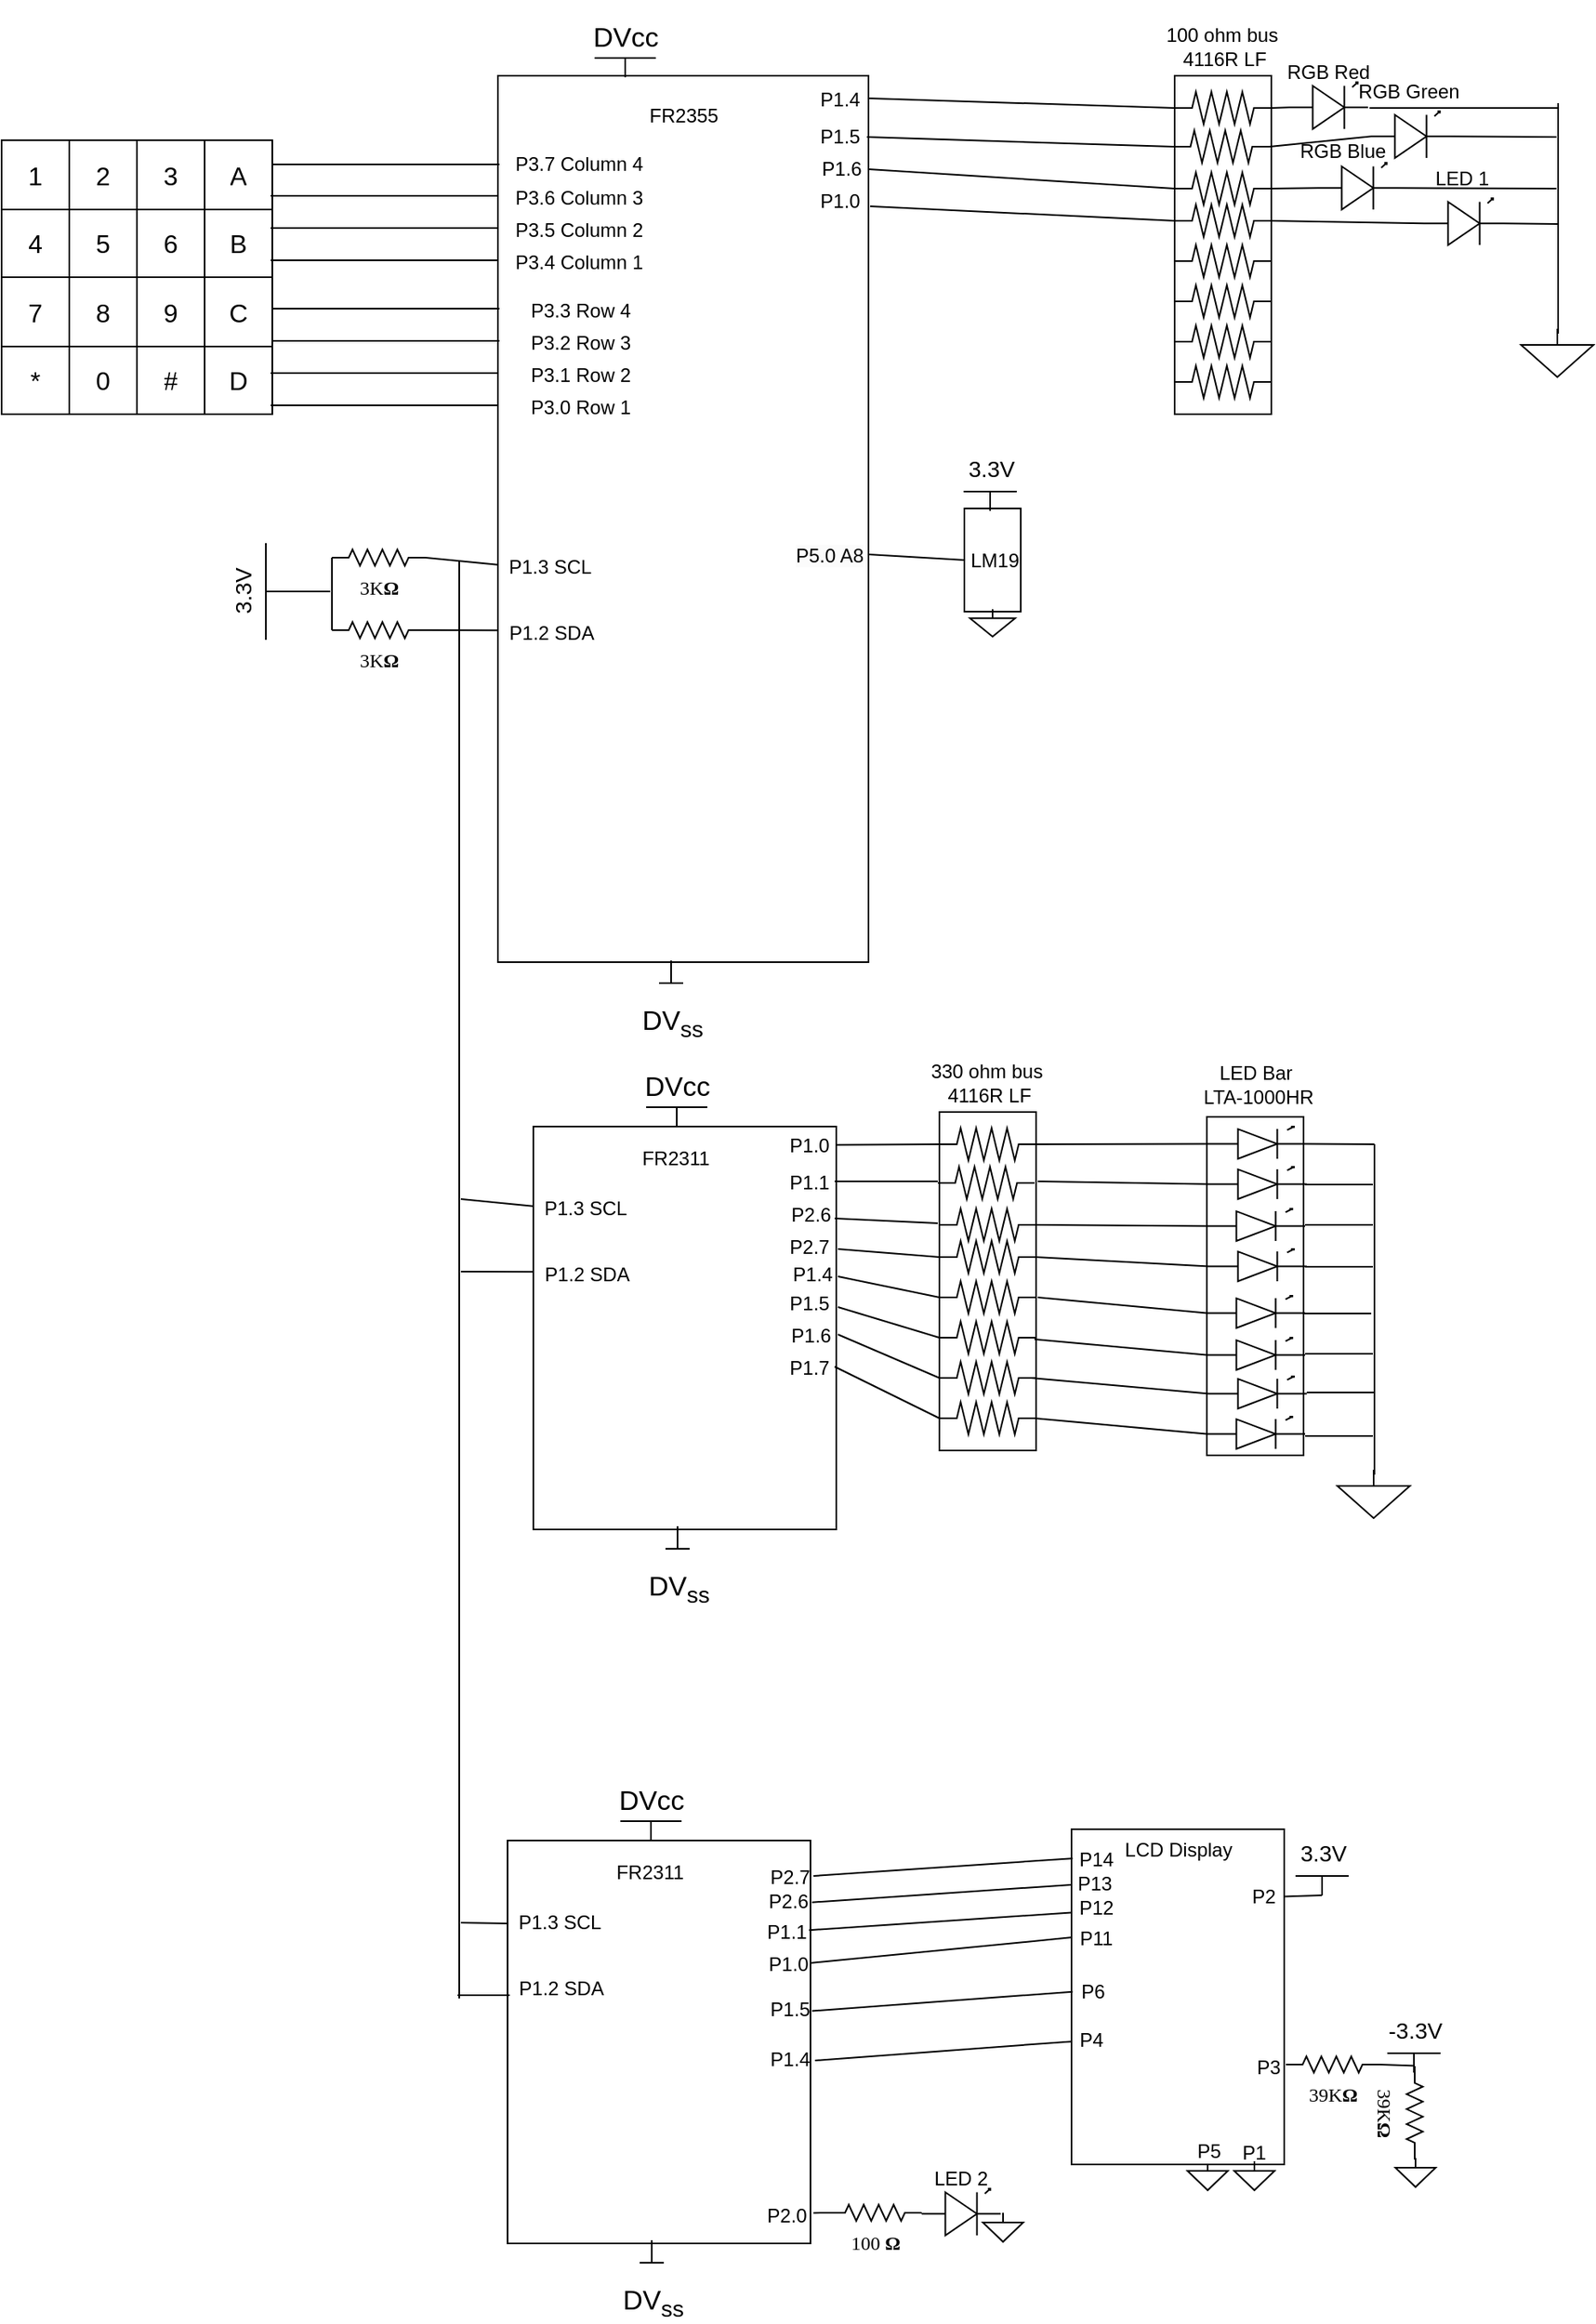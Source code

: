 <mxfile version="26.0.16">
  <diagram name="Page-1" id="7e0a89b8-554c-2b80-1dc8-d5c74ca68de4">
    <mxGraphModel dx="1669" dy="1765" grid="1" gridSize="1" guides="0" tooltips="1" connect="1" arrows="1" fold="1" page="1" pageScale="1" pageWidth="1100" pageHeight="850" background="none" math="0" shadow="0">
      <root>
        <mxCell id="0" />
        <mxCell id="1" parent="0" />
        <mxCell id="IWLJOj-bWdNwNhBtovuA-1" value="3K&lt;b&gt;Ω&lt;/b&gt;" style="verticalLabelPosition=bottom;shadow=0;dashed=0;align=center;html=1;verticalAlign=top;strokeWidth=1;shape=mxgraph.electrical.resistors.resistor_2;rounded=1;comic=0;labelBackgroundColor=none;fontFamily=Verdana;fontSize=12" vertex="1" parent="1">
          <mxGeometry x="277" y="394" width="58" height="10" as="geometry" />
        </mxCell>
        <mxCell id="IWLJOj-bWdNwNhBtovuA-3" value="" style="shape=table;startSize=0;container=1;collapsible=0;childLayout=tableLayout;fontSize=16;" vertex="1" parent="1">
          <mxGeometry x="72" y="140" width="168" height="170" as="geometry" />
        </mxCell>
        <mxCell id="IWLJOj-bWdNwNhBtovuA-28" style="shape=tableRow;horizontal=0;startSize=0;swimlaneHead=0;swimlaneBody=0;strokeColor=inherit;top=0;left=0;bottom=0;right=0;collapsible=0;dropTarget=0;fillColor=none;points=[[0,0.5],[1,0.5]];portConstraint=eastwest;fontSize=16;" vertex="1" parent="IWLJOj-bWdNwNhBtovuA-3">
          <mxGeometry width="168" height="43" as="geometry" />
        </mxCell>
        <mxCell id="IWLJOj-bWdNwNhBtovuA-29" value="1" style="shape=partialRectangle;html=1;whiteSpace=wrap;connectable=0;strokeColor=inherit;overflow=hidden;fillColor=none;top=0;left=0;bottom=0;right=0;pointerEvents=1;fontSize=16;" vertex="1" parent="IWLJOj-bWdNwNhBtovuA-28">
          <mxGeometry width="42" height="43" as="geometry">
            <mxRectangle width="42" height="43" as="alternateBounds" />
          </mxGeometry>
        </mxCell>
        <mxCell id="IWLJOj-bWdNwNhBtovuA-30" value="2" style="shape=partialRectangle;html=1;whiteSpace=wrap;connectable=0;strokeColor=inherit;overflow=hidden;fillColor=none;top=0;left=0;bottom=0;right=0;pointerEvents=1;fontSize=16;" vertex="1" parent="IWLJOj-bWdNwNhBtovuA-28">
          <mxGeometry x="42" width="42" height="43" as="geometry">
            <mxRectangle width="42" height="43" as="alternateBounds" />
          </mxGeometry>
        </mxCell>
        <mxCell id="IWLJOj-bWdNwNhBtovuA-31" value="3" style="shape=partialRectangle;html=1;whiteSpace=wrap;connectable=0;strokeColor=inherit;overflow=hidden;fillColor=none;top=0;left=0;bottom=0;right=0;pointerEvents=1;fontSize=16;" vertex="1" parent="IWLJOj-bWdNwNhBtovuA-28">
          <mxGeometry x="84" width="42" height="43" as="geometry">
            <mxRectangle width="42" height="43" as="alternateBounds" />
          </mxGeometry>
        </mxCell>
        <mxCell id="IWLJOj-bWdNwNhBtovuA-32" value="A" style="shape=partialRectangle;html=1;whiteSpace=wrap;connectable=0;strokeColor=inherit;overflow=hidden;fillColor=none;top=0;left=0;bottom=0;right=0;pointerEvents=1;fontSize=16;" vertex="1" parent="IWLJOj-bWdNwNhBtovuA-28">
          <mxGeometry x="126" width="42" height="43" as="geometry">
            <mxRectangle width="42" height="43" as="alternateBounds" />
          </mxGeometry>
        </mxCell>
        <mxCell id="IWLJOj-bWdNwNhBtovuA-4" value="" style="shape=tableRow;horizontal=0;startSize=0;swimlaneHead=0;swimlaneBody=0;strokeColor=inherit;top=0;left=0;bottom=0;right=0;collapsible=0;dropTarget=0;fillColor=none;points=[[0,0.5],[1,0.5]];portConstraint=eastwest;fontSize=16;" vertex="1" parent="IWLJOj-bWdNwNhBtovuA-3">
          <mxGeometry y="43" width="168" height="42" as="geometry" />
        </mxCell>
        <mxCell id="IWLJOj-bWdNwNhBtovuA-5" value="4" style="shape=partialRectangle;html=1;whiteSpace=wrap;connectable=0;strokeColor=inherit;overflow=hidden;fillColor=none;top=0;left=0;bottom=0;right=0;pointerEvents=1;fontSize=16;" vertex="1" parent="IWLJOj-bWdNwNhBtovuA-4">
          <mxGeometry width="42" height="42" as="geometry">
            <mxRectangle width="42" height="42" as="alternateBounds" />
          </mxGeometry>
        </mxCell>
        <mxCell id="IWLJOj-bWdNwNhBtovuA-6" value="5" style="shape=partialRectangle;html=1;whiteSpace=wrap;connectable=0;strokeColor=inherit;overflow=hidden;fillColor=none;top=0;left=0;bottom=0;right=0;pointerEvents=1;fontSize=16;" vertex="1" parent="IWLJOj-bWdNwNhBtovuA-4">
          <mxGeometry x="42" width="42" height="42" as="geometry">
            <mxRectangle width="42" height="42" as="alternateBounds" />
          </mxGeometry>
        </mxCell>
        <mxCell id="IWLJOj-bWdNwNhBtovuA-7" value="6" style="shape=partialRectangle;html=1;whiteSpace=wrap;connectable=0;strokeColor=inherit;overflow=hidden;fillColor=none;top=0;left=0;bottom=0;right=0;pointerEvents=1;fontSize=16;" vertex="1" parent="IWLJOj-bWdNwNhBtovuA-4">
          <mxGeometry x="84" width="42" height="42" as="geometry">
            <mxRectangle width="42" height="42" as="alternateBounds" />
          </mxGeometry>
        </mxCell>
        <mxCell id="IWLJOj-bWdNwNhBtovuA-33" value="B" style="shape=partialRectangle;html=1;whiteSpace=wrap;connectable=0;strokeColor=inherit;overflow=hidden;fillColor=none;top=0;left=0;bottom=0;right=0;pointerEvents=1;fontSize=16;" vertex="1" parent="IWLJOj-bWdNwNhBtovuA-4">
          <mxGeometry x="126" width="42" height="42" as="geometry">
            <mxRectangle width="42" height="42" as="alternateBounds" />
          </mxGeometry>
        </mxCell>
        <mxCell id="IWLJOj-bWdNwNhBtovuA-8" value="" style="shape=tableRow;horizontal=0;startSize=0;swimlaneHead=0;swimlaneBody=0;strokeColor=inherit;top=0;left=0;bottom=0;right=0;collapsible=0;dropTarget=0;fillColor=none;points=[[0,0.5],[1,0.5]];portConstraint=eastwest;fontSize=16;" vertex="1" parent="IWLJOj-bWdNwNhBtovuA-3">
          <mxGeometry y="85" width="168" height="43" as="geometry" />
        </mxCell>
        <mxCell id="IWLJOj-bWdNwNhBtovuA-9" value="7" style="shape=partialRectangle;html=1;whiteSpace=wrap;connectable=0;strokeColor=inherit;overflow=hidden;fillColor=none;top=0;left=0;bottom=0;right=0;pointerEvents=1;fontSize=16;" vertex="1" parent="IWLJOj-bWdNwNhBtovuA-8">
          <mxGeometry width="42" height="43" as="geometry">
            <mxRectangle width="42" height="43" as="alternateBounds" />
          </mxGeometry>
        </mxCell>
        <mxCell id="IWLJOj-bWdNwNhBtovuA-10" value="8" style="shape=partialRectangle;html=1;whiteSpace=wrap;connectable=0;strokeColor=inherit;overflow=hidden;fillColor=none;top=0;left=0;bottom=0;right=0;pointerEvents=1;fontSize=16;" vertex="1" parent="IWLJOj-bWdNwNhBtovuA-8">
          <mxGeometry x="42" width="42" height="43" as="geometry">
            <mxRectangle width="42" height="43" as="alternateBounds" />
          </mxGeometry>
        </mxCell>
        <mxCell id="IWLJOj-bWdNwNhBtovuA-11" value="9" style="shape=partialRectangle;html=1;whiteSpace=wrap;connectable=0;strokeColor=inherit;overflow=hidden;fillColor=none;top=0;left=0;bottom=0;right=0;pointerEvents=1;fontSize=16;" vertex="1" parent="IWLJOj-bWdNwNhBtovuA-8">
          <mxGeometry x="84" width="42" height="43" as="geometry">
            <mxRectangle width="42" height="43" as="alternateBounds" />
          </mxGeometry>
        </mxCell>
        <mxCell id="IWLJOj-bWdNwNhBtovuA-34" value="C" style="shape=partialRectangle;html=1;whiteSpace=wrap;connectable=0;strokeColor=inherit;overflow=hidden;fillColor=none;top=0;left=0;bottom=0;right=0;pointerEvents=1;fontSize=16;" vertex="1" parent="IWLJOj-bWdNwNhBtovuA-8">
          <mxGeometry x="126" width="42" height="43" as="geometry">
            <mxRectangle width="42" height="43" as="alternateBounds" />
          </mxGeometry>
        </mxCell>
        <mxCell id="IWLJOj-bWdNwNhBtovuA-12" value="" style="shape=tableRow;horizontal=0;startSize=0;swimlaneHead=0;swimlaneBody=0;strokeColor=inherit;top=0;left=0;bottom=0;right=0;collapsible=0;dropTarget=0;fillColor=none;points=[[0,0.5],[1,0.5]];portConstraint=eastwest;fontSize=16;" vertex="1" parent="IWLJOj-bWdNwNhBtovuA-3">
          <mxGeometry y="128" width="168" height="42" as="geometry" />
        </mxCell>
        <mxCell id="IWLJOj-bWdNwNhBtovuA-13" value="*" style="shape=partialRectangle;html=1;whiteSpace=wrap;connectable=0;strokeColor=inherit;overflow=hidden;fillColor=none;top=0;left=0;bottom=0;right=0;pointerEvents=1;fontSize=16;" vertex="1" parent="IWLJOj-bWdNwNhBtovuA-12">
          <mxGeometry width="42" height="42" as="geometry">
            <mxRectangle width="42" height="42" as="alternateBounds" />
          </mxGeometry>
        </mxCell>
        <mxCell id="IWLJOj-bWdNwNhBtovuA-14" value="0" style="shape=partialRectangle;html=1;whiteSpace=wrap;connectable=0;strokeColor=inherit;overflow=hidden;fillColor=none;top=0;left=0;bottom=0;right=0;pointerEvents=1;fontSize=16;" vertex="1" parent="IWLJOj-bWdNwNhBtovuA-12">
          <mxGeometry x="42" width="42" height="42" as="geometry">
            <mxRectangle width="42" height="42" as="alternateBounds" />
          </mxGeometry>
        </mxCell>
        <mxCell id="IWLJOj-bWdNwNhBtovuA-15" value="#" style="shape=partialRectangle;html=1;whiteSpace=wrap;connectable=0;strokeColor=inherit;overflow=hidden;fillColor=none;top=0;left=0;bottom=0;right=0;pointerEvents=1;fontSize=16;" vertex="1" parent="IWLJOj-bWdNwNhBtovuA-12">
          <mxGeometry x="84" width="42" height="42" as="geometry">
            <mxRectangle width="42" height="42" as="alternateBounds" />
          </mxGeometry>
        </mxCell>
        <mxCell id="IWLJOj-bWdNwNhBtovuA-35" value="D" style="shape=partialRectangle;html=1;whiteSpace=wrap;connectable=0;strokeColor=inherit;overflow=hidden;fillColor=none;top=0;left=0;bottom=0;right=0;pointerEvents=1;fontSize=16;" vertex="1" parent="IWLJOj-bWdNwNhBtovuA-12">
          <mxGeometry x="126" width="42" height="42" as="geometry">
            <mxRectangle width="42" height="42" as="alternateBounds" />
          </mxGeometry>
        </mxCell>
        <mxCell id="IWLJOj-bWdNwNhBtovuA-36" value="" style="rounded=0;whiteSpace=wrap;html=1;" vertex="1" parent="1">
          <mxGeometry x="380" y="100" width="230" height="550" as="geometry" />
        </mxCell>
        <mxCell id="IWLJOj-bWdNwNhBtovuA-37" value="FR2355" style="text;html=1;align=center;verticalAlign=middle;resizable=0;points=[];autosize=1;strokeColor=none;fillColor=none;" vertex="1" parent="1">
          <mxGeometry x="460" y="110" width="70" height="30" as="geometry" />
        </mxCell>
        <mxCell id="IWLJOj-bWdNwNhBtovuA-38" value="P3.6 Column 3" style="text;html=1;align=center;verticalAlign=middle;resizable=0;points=[];autosize=1;strokeColor=none;fillColor=none;" vertex="1" parent="1">
          <mxGeometry x="381" y="162" width="98" height="27" as="geometry" />
        </mxCell>
        <mxCell id="IWLJOj-bWdNwNhBtovuA-39" value="P3.7 Column 4" style="text;html=1;align=center;verticalAlign=middle;resizable=0;points=[];autosize=1;strokeColor=none;fillColor=none;" vertex="1" parent="1">
          <mxGeometry x="380" y="140" width="100" height="30" as="geometry" />
        </mxCell>
        <mxCell id="IWLJOj-bWdNwNhBtovuA-40" value="P3.5 Column 2" style="text;html=1;align=center;verticalAlign=middle;resizable=0;points=[];autosize=1;strokeColor=none;fillColor=none;" vertex="1" parent="1">
          <mxGeometry x="381" y="182" width="98" height="27" as="geometry" />
        </mxCell>
        <mxCell id="IWLJOj-bWdNwNhBtovuA-41" value="P3.4 Column 1" style="text;html=1;align=center;verticalAlign=middle;resizable=0;points=[];autosize=1;strokeColor=none;fillColor=none;" vertex="1" parent="1">
          <mxGeometry x="381" y="202" width="98" height="27" as="geometry" />
        </mxCell>
        <mxCell id="IWLJOj-bWdNwNhBtovuA-42" value="P3.3 Row 4" style="text;html=1;align=center;verticalAlign=middle;resizable=0;points=[];autosize=1;strokeColor=none;fillColor=none;" vertex="1" parent="1">
          <mxGeometry x="390" y="232" width="81" height="27" as="geometry" />
        </mxCell>
        <mxCell id="IWLJOj-bWdNwNhBtovuA-43" value="P3.2 Row 3" style="text;html=1;align=center;verticalAlign=middle;resizable=0;points=[];autosize=1;strokeColor=none;fillColor=none;" vertex="1" parent="1">
          <mxGeometry x="390" y="252" width="81" height="27" as="geometry" />
        </mxCell>
        <mxCell id="IWLJOj-bWdNwNhBtovuA-44" value="P3.1 Row 2" style="text;html=1;align=center;verticalAlign=middle;resizable=0;points=[];autosize=1;strokeColor=none;fillColor=none;" vertex="1" parent="1">
          <mxGeometry x="390" y="272" width="81" height="27" as="geometry" />
        </mxCell>
        <mxCell id="IWLJOj-bWdNwNhBtovuA-45" value="P3.0 Row 1" style="text;html=1;align=center;verticalAlign=middle;resizable=0;points=[];autosize=1;strokeColor=none;fillColor=none;" vertex="1" parent="1">
          <mxGeometry x="390" y="292" width="81" height="27" as="geometry" />
        </mxCell>
        <mxCell id="IWLJOj-bWdNwNhBtovuA-47" value="" style="endArrow=none;html=1;rounded=0;entryX=0.01;entryY=0.5;entryDx=0;entryDy=0;entryPerimeter=0;" edge="1" parent="1" target="IWLJOj-bWdNwNhBtovuA-39">
          <mxGeometry width="50" height="50" relative="1" as="geometry">
            <mxPoint x="240" y="155" as="sourcePoint" />
            <mxPoint x="310" y="150" as="targetPoint" />
          </mxGeometry>
        </mxCell>
        <mxCell id="IWLJOj-bWdNwNhBtovuA-49" value="" style="endArrow=none;html=1;rounded=0;entryX=0.01;entryY=0.5;entryDx=0;entryDy=0;entryPerimeter=0;" edge="1" parent="1">
          <mxGeometry width="50" height="50" relative="1" as="geometry">
            <mxPoint x="239" y="174.5" as="sourcePoint" />
            <mxPoint x="380" y="174.5" as="targetPoint" />
          </mxGeometry>
        </mxCell>
        <mxCell id="IWLJOj-bWdNwNhBtovuA-50" value="" style="endArrow=none;html=1;rounded=0;entryX=0.01;entryY=0.5;entryDx=0;entryDy=0;entryPerimeter=0;" edge="1" parent="1">
          <mxGeometry width="50" height="50" relative="1" as="geometry">
            <mxPoint x="239" y="194.5" as="sourcePoint" />
            <mxPoint x="380" y="194.5" as="targetPoint" />
          </mxGeometry>
        </mxCell>
        <mxCell id="IWLJOj-bWdNwNhBtovuA-51" value="" style="endArrow=none;html=1;rounded=0;entryX=0.01;entryY=0.5;entryDx=0;entryDy=0;entryPerimeter=0;" edge="1" parent="1">
          <mxGeometry width="50" height="50" relative="1" as="geometry">
            <mxPoint x="239" y="214.5" as="sourcePoint" />
            <mxPoint x="380" y="214.5" as="targetPoint" />
          </mxGeometry>
        </mxCell>
        <mxCell id="IWLJOj-bWdNwNhBtovuA-52" value="" style="endArrow=none;html=1;rounded=0;entryX=0.01;entryY=0.5;entryDx=0;entryDy=0;entryPerimeter=0;" edge="1" parent="1">
          <mxGeometry width="50" height="50" relative="1" as="geometry">
            <mxPoint x="240" y="244.5" as="sourcePoint" />
            <mxPoint x="381" y="244.5" as="targetPoint" />
          </mxGeometry>
        </mxCell>
        <mxCell id="IWLJOj-bWdNwNhBtovuA-53" value="" style="endArrow=none;html=1;rounded=0;entryX=0.01;entryY=0.5;entryDx=0;entryDy=0;entryPerimeter=0;" edge="1" parent="1">
          <mxGeometry width="50" height="50" relative="1" as="geometry">
            <mxPoint x="240" y="264.5" as="sourcePoint" />
            <mxPoint x="381" y="264.5" as="targetPoint" />
          </mxGeometry>
        </mxCell>
        <mxCell id="IWLJOj-bWdNwNhBtovuA-54" value="" style="endArrow=none;html=1;rounded=0;entryX=0.01;entryY=0.5;entryDx=0;entryDy=0;entryPerimeter=0;" edge="1" parent="1">
          <mxGeometry width="50" height="50" relative="1" as="geometry">
            <mxPoint x="239" y="284.5" as="sourcePoint" />
            <mxPoint x="380" y="284.5" as="targetPoint" />
          </mxGeometry>
        </mxCell>
        <mxCell id="IWLJOj-bWdNwNhBtovuA-55" value="" style="endArrow=none;html=1;rounded=0;entryX=0.01;entryY=0.5;entryDx=0;entryDy=0;entryPerimeter=0;" edge="1" parent="1">
          <mxGeometry width="50" height="50" relative="1" as="geometry">
            <mxPoint x="239" y="304.5" as="sourcePoint" />
            <mxPoint x="380" y="304.5" as="targetPoint" />
          </mxGeometry>
        </mxCell>
        <mxCell id="IWLJOj-bWdNwNhBtovuA-57" value="" style="rounded=0;whiteSpace=wrap;html=1;" vertex="1" parent="1">
          <mxGeometry x="800" y="100" width="60" height="210" as="geometry" />
        </mxCell>
        <mxCell id="IWLJOj-bWdNwNhBtovuA-56" value="" style="pointerEvents=1;verticalLabelPosition=bottom;shadow=0;dashed=0;align=center;html=1;verticalAlign=top;shape=mxgraph.electrical.resistors.resistor_2;" vertex="1" parent="1">
          <mxGeometry x="800" y="110" width="60" height="20" as="geometry" />
        </mxCell>
        <mxCell id="IWLJOj-bWdNwNhBtovuA-58" value="" style="pointerEvents=1;verticalLabelPosition=bottom;shadow=0;dashed=0;align=center;html=1;verticalAlign=top;shape=mxgraph.electrical.resistors.resistor_2;" vertex="1" parent="1">
          <mxGeometry x="800" y="160" width="60" height="20" as="geometry" />
        </mxCell>
        <mxCell id="IWLJOj-bWdNwNhBtovuA-59" value="" style="pointerEvents=1;verticalLabelPosition=bottom;shadow=0;dashed=0;align=center;html=1;verticalAlign=top;shape=mxgraph.electrical.resistors.resistor_2;" vertex="1" parent="1">
          <mxGeometry x="799" y="134" width="60" height="20" as="geometry" />
        </mxCell>
        <mxCell id="IWLJOj-bWdNwNhBtovuA-60" value="" style="pointerEvents=1;verticalLabelPosition=bottom;shadow=0;dashed=0;align=center;html=1;verticalAlign=top;shape=mxgraph.electrical.resistors.resistor_2;" vertex="1" parent="1">
          <mxGeometry x="800" y="180" width="60" height="20" as="geometry" />
        </mxCell>
        <mxCell id="IWLJOj-bWdNwNhBtovuA-61" value="" style="pointerEvents=1;verticalLabelPosition=bottom;shadow=0;dashed=0;align=center;html=1;verticalAlign=top;shape=mxgraph.electrical.resistors.resistor_2;" vertex="1" parent="1">
          <mxGeometry x="800" y="205" width="60" height="20" as="geometry" />
        </mxCell>
        <mxCell id="IWLJOj-bWdNwNhBtovuA-62" value="" style="pointerEvents=1;verticalLabelPosition=bottom;shadow=0;dashed=0;align=center;html=1;verticalAlign=top;shape=mxgraph.electrical.resistors.resistor_2;" vertex="1" parent="1">
          <mxGeometry x="800" y="230" width="60" height="20" as="geometry" />
        </mxCell>
        <mxCell id="IWLJOj-bWdNwNhBtovuA-63" value="" style="pointerEvents=1;verticalLabelPosition=bottom;shadow=0;dashed=0;align=center;html=1;verticalAlign=top;shape=mxgraph.electrical.resistors.resistor_2;" vertex="1" parent="1">
          <mxGeometry x="800" y="255" width="60" height="20" as="geometry" />
        </mxCell>
        <mxCell id="IWLJOj-bWdNwNhBtovuA-64" value="" style="pointerEvents=1;verticalLabelPosition=bottom;shadow=0;dashed=0;align=center;html=1;verticalAlign=top;shape=mxgraph.electrical.resistors.resistor_2;" vertex="1" parent="1">
          <mxGeometry x="800" y="280" width="60" height="20" as="geometry" />
        </mxCell>
        <mxCell id="IWLJOj-bWdNwNhBtovuA-65" value="P1.4" style="text;html=1;align=center;verticalAlign=middle;resizable=0;points=[];autosize=1;strokeColor=none;fillColor=none;" vertex="1" parent="1">
          <mxGeometry x="570" y="101" width="44" height="27" as="geometry" />
        </mxCell>
        <mxCell id="IWLJOj-bWdNwNhBtovuA-66" value="P1.5" style="text;html=1;align=center;verticalAlign=middle;resizable=0;points=[];autosize=1;strokeColor=none;fillColor=none;" vertex="1" parent="1">
          <mxGeometry x="570" y="124" width="44" height="27" as="geometry" />
        </mxCell>
        <mxCell id="IWLJOj-bWdNwNhBtovuA-68" value="P1.6" style="text;html=1;align=center;verticalAlign=middle;resizable=0;points=[];autosize=1;strokeColor=none;fillColor=none;" vertex="1" parent="1">
          <mxGeometry x="571" y="144" width="44" height="27" as="geometry" />
        </mxCell>
        <mxCell id="IWLJOj-bWdNwNhBtovuA-69" value="" style="endArrow=none;html=1;rounded=0;entryX=0;entryY=0.5;entryDx=0;entryDy=0;entryPerimeter=0;" edge="1" parent="1" target="IWLJOj-bWdNwNhBtovuA-56">
          <mxGeometry width="50" height="50" relative="1" as="geometry">
            <mxPoint x="610" y="114" as="sourcePoint" />
            <mxPoint x="753" y="110" as="targetPoint" />
          </mxGeometry>
        </mxCell>
        <mxCell id="IWLJOj-bWdNwNhBtovuA-70" value="" style="endArrow=none;html=1;rounded=0;entryX=0;entryY=0.5;entryDx=0;entryDy=0;entryPerimeter=0;exitX=0.864;exitY=-0.222;exitDx=0;exitDy=0;exitPerimeter=0;" edge="1" parent="1" source="IWLJOj-bWdNwNhBtovuA-68" target="IWLJOj-bWdNwNhBtovuA-59">
          <mxGeometry width="50" height="50" relative="1" as="geometry">
            <mxPoint x="702" y="182" as="sourcePoint" />
            <mxPoint x="752" y="132" as="targetPoint" />
          </mxGeometry>
        </mxCell>
        <mxCell id="IWLJOj-bWdNwNhBtovuA-71" value="" style="endArrow=none;html=1;rounded=0;entryX=0;entryY=0.5;entryDx=0;entryDy=0;entryPerimeter=0;exitX=0.886;exitY=0.519;exitDx=0;exitDy=0;exitPerimeter=0;" edge="1" parent="1" source="IWLJOj-bWdNwNhBtovuA-68" target="IWLJOj-bWdNwNhBtovuA-58">
          <mxGeometry width="50" height="50" relative="1" as="geometry">
            <mxPoint x="670" y="331" as="sourcePoint" />
            <mxPoint x="720" y="281" as="targetPoint" />
          </mxGeometry>
        </mxCell>
        <mxCell id="IWLJOj-bWdNwNhBtovuA-72" value="P1.0" style="text;html=1;align=center;verticalAlign=middle;resizable=0;points=[];autosize=1;strokeColor=none;fillColor=none;" vertex="1" parent="1">
          <mxGeometry x="570" y="164" width="44" height="27" as="geometry" />
        </mxCell>
        <mxCell id="IWLJOj-bWdNwNhBtovuA-73" value="" style="endArrow=none;html=1;rounded=0;entryX=0;entryY=0.5;entryDx=0;entryDy=0;entryPerimeter=0;exitX=0.932;exitY=0.63;exitDx=0;exitDy=0;exitPerimeter=0;" edge="1" parent="1" source="IWLJOj-bWdNwNhBtovuA-72" target="IWLJOj-bWdNwNhBtovuA-60">
          <mxGeometry width="50" height="50" relative="1" as="geometry">
            <mxPoint x="668" y="244" as="sourcePoint" />
            <mxPoint x="718" y="194" as="targetPoint" />
          </mxGeometry>
        </mxCell>
        <mxCell id="IWLJOj-bWdNwNhBtovuA-74" value="" style="verticalLabelPosition=bottom;shadow=0;dashed=0;align=center;html=1;verticalAlign=top;shape=mxgraph.electrical.opto_electronics.led_1;pointerEvents=1;" vertex="1" parent="1">
          <mxGeometry x="871" y="104" width="49" height="29" as="geometry" />
        </mxCell>
        <mxCell id="IWLJOj-bWdNwNhBtovuA-76" value="RGB Red" style="text;html=1;align=center;verticalAlign=middle;resizable=0;points=[];autosize=1;strokeColor=none;fillColor=none;" vertex="1" parent="1">
          <mxGeometry x="860" y="84" width="70" height="27" as="geometry" />
        </mxCell>
        <mxCell id="IWLJOj-bWdNwNhBtovuA-77" value="" style="endArrow=none;html=1;rounded=0;exitX=1;exitY=0.5;exitDx=0;exitDy=0;exitPerimeter=0;entryX=0;entryY=0.54;entryDx=0;entryDy=0;entryPerimeter=0;" edge="1" parent="1" source="IWLJOj-bWdNwNhBtovuA-56" target="IWLJOj-bWdNwNhBtovuA-74">
          <mxGeometry width="50" height="50" relative="1" as="geometry">
            <mxPoint x="890" y="218" as="sourcePoint" />
            <mxPoint x="940" y="168" as="targetPoint" />
          </mxGeometry>
        </mxCell>
        <mxCell id="IWLJOj-bWdNwNhBtovuA-91" value="" style="verticalLabelPosition=bottom;shadow=0;dashed=0;align=center;html=1;verticalAlign=top;shape=mxgraph.electrical.opto_electronics.led_1;pointerEvents=1;" vertex="1" parent="1">
          <mxGeometry x="922" y="122" width="49" height="29" as="geometry" />
        </mxCell>
        <mxCell id="IWLJOj-bWdNwNhBtovuA-92" value="RGB Green" style="text;html=1;align=center;verticalAlign=middle;resizable=0;points=[];autosize=1;strokeColor=none;fillColor=none;" vertex="1" parent="1">
          <mxGeometry x="904" y="96" width="82" height="27" as="geometry" />
        </mxCell>
        <mxCell id="IWLJOj-bWdNwNhBtovuA-93" value="" style="endArrow=none;html=1;rounded=0;exitX=1;exitY=0.5;exitDx=0;exitDy=0;exitPerimeter=0;entryX=0;entryY=0.54;entryDx=0;entryDy=0;entryPerimeter=0;" edge="1" parent="1" target="IWLJOj-bWdNwNhBtovuA-91" source="IWLJOj-bWdNwNhBtovuA-59">
          <mxGeometry width="50" height="50" relative="1" as="geometry">
            <mxPoint x="891" y="143" as="sourcePoint" />
            <mxPoint x="971" y="191" as="targetPoint" />
          </mxGeometry>
        </mxCell>
        <mxCell id="IWLJOj-bWdNwNhBtovuA-94" value="" style="verticalLabelPosition=bottom;shadow=0;dashed=0;align=center;html=1;verticalAlign=top;shape=mxgraph.electrical.opto_electronics.led_1;pointerEvents=1;" vertex="1" parent="1">
          <mxGeometry x="889" y="154" width="49" height="29" as="geometry" />
        </mxCell>
        <mxCell id="IWLJOj-bWdNwNhBtovuA-95" value="RGB Blue" style="text;html=1;align=center;verticalAlign=middle;resizable=0;points=[];autosize=1;strokeColor=none;fillColor=none;" vertex="1" parent="1">
          <mxGeometry x="868" y="133" width="72" height="27" as="geometry" />
        </mxCell>
        <mxCell id="IWLJOj-bWdNwNhBtovuA-96" value="" style="endArrow=none;html=1;rounded=0;entryX=0;entryY=0.54;entryDx=0;entryDy=0;entryPerimeter=0;exitX=1;exitY=0.5;exitDx=0;exitDy=0;exitPerimeter=0;" edge="1" parent="1" target="IWLJOj-bWdNwNhBtovuA-94" source="IWLJOj-bWdNwNhBtovuA-58">
          <mxGeometry width="50" height="50" relative="1" as="geometry">
            <mxPoint x="892" y="225" as="sourcePoint" />
            <mxPoint x="938" y="223" as="targetPoint" />
          </mxGeometry>
        </mxCell>
        <mxCell id="IWLJOj-bWdNwNhBtovuA-98" value="" style="verticalLabelPosition=bottom;shadow=0;dashed=0;align=center;html=1;verticalAlign=top;shape=mxgraph.electrical.opto_electronics.led_1;pointerEvents=1;" vertex="1" parent="1">
          <mxGeometry x="955" y="176" width="49" height="29" as="geometry" />
        </mxCell>
        <mxCell id="IWLJOj-bWdNwNhBtovuA-99" value="LED 1" style="text;html=1;align=center;verticalAlign=middle;resizable=0;points=[];autosize=1;strokeColor=none;fillColor=none;" vertex="1" parent="1">
          <mxGeometry x="952" y="150" width="52" height="27" as="geometry" />
        </mxCell>
        <mxCell id="IWLJOj-bWdNwNhBtovuA-100" value="" style="endArrow=none;html=1;rounded=0;exitX=1;exitY=0.5;exitDx=0;exitDy=0;exitPerimeter=0;entryX=0;entryY=0.54;entryDx=0;entryDy=0;entryPerimeter=0;" edge="1" parent="1" target="IWLJOj-bWdNwNhBtovuA-98" source="IWLJOj-bWdNwNhBtovuA-60">
          <mxGeometry width="50" height="50" relative="1" as="geometry">
            <mxPoint x="924" y="197" as="sourcePoint" />
            <mxPoint x="1004" y="245" as="targetPoint" />
          </mxGeometry>
        </mxCell>
        <mxCell id="IWLJOj-bWdNwNhBtovuA-101" value="100 ohm bus&lt;div&gt;&amp;nbsp;4116R LF&lt;/div&gt;" style="text;html=1;align=center;verticalAlign=middle;resizable=0;points=[];autosize=1;strokeColor=none;fillColor=none;" vertex="1" parent="1">
          <mxGeometry x="785" y="61" width="88" height="42" as="geometry" />
        </mxCell>
        <mxCell id="IWLJOj-bWdNwNhBtovuA-102" value="" style="endArrow=none;html=1;rounded=0;" edge="1" parent="1">
          <mxGeometry width="50" height="50" relative="1" as="geometry">
            <mxPoint x="1038" y="117" as="sourcePoint" />
            <mxPoint x="1038" y="260" as="targetPoint" />
          </mxGeometry>
        </mxCell>
        <mxCell id="IWLJOj-bWdNwNhBtovuA-103" value="" style="endArrow=none;html=1;rounded=0;exitX=0.207;exitY=0.889;exitDx=0;exitDy=0;exitPerimeter=0;" edge="1" parent="1" source="IWLJOj-bWdNwNhBtovuA-92">
          <mxGeometry width="50" height="50" relative="1" as="geometry">
            <mxPoint x="909" y="73" as="sourcePoint" />
            <mxPoint x="1038" y="120" as="targetPoint" />
          </mxGeometry>
        </mxCell>
        <mxCell id="IWLJOj-bWdNwNhBtovuA-104" value="" style="endArrow=none;html=1;rounded=0;exitX=1;exitY=0.54;exitDx=0;exitDy=0;exitPerimeter=0;" edge="1" parent="1" source="IWLJOj-bWdNwNhBtovuA-91">
          <mxGeometry width="50" height="50" relative="1" as="geometry">
            <mxPoint x="956" y="403" as="sourcePoint" />
            <mxPoint x="1037" y="138" as="targetPoint" />
          </mxGeometry>
        </mxCell>
        <mxCell id="IWLJOj-bWdNwNhBtovuA-105" value="" style="endArrow=none;html=1;rounded=0;exitX=1;exitY=0.54;exitDx=0;exitDy=0;exitPerimeter=0;" edge="1" parent="1" source="IWLJOj-bWdNwNhBtovuA-94">
          <mxGeometry width="50" height="50" relative="1" as="geometry">
            <mxPoint x="1055" y="145" as="sourcePoint" />
            <mxPoint x="1037" y="170" as="targetPoint" />
          </mxGeometry>
        </mxCell>
        <mxCell id="IWLJOj-bWdNwNhBtovuA-106" value="" style="endArrow=none;html=1;rounded=0;exitX=1;exitY=0.54;exitDx=0;exitDy=0;exitPerimeter=0;" edge="1" parent="1" source="IWLJOj-bWdNwNhBtovuA-98">
          <mxGeometry width="50" height="50" relative="1" as="geometry">
            <mxPoint x="908" y="329" as="sourcePoint" />
            <mxPoint x="1038" y="192" as="targetPoint" />
          </mxGeometry>
        </mxCell>
        <mxCell id="IWLJOj-bWdNwNhBtovuA-107" value="" style="pointerEvents=1;verticalLabelPosition=bottom;shadow=0;dashed=0;align=center;html=1;verticalAlign=top;shape=mxgraph.electrical.signal_sources.signal_ground;" vertex="1" parent="1">
          <mxGeometry x="1015" y="257" width="45" height="30" as="geometry" />
        </mxCell>
        <mxCell id="IWLJOj-bWdNwNhBtovuA-108" value="&lt;sub&gt;&lt;font style=&quot;font-size: 17px;&quot;&gt;DVcc&lt;/font&gt;&lt;/sub&gt;" style="verticalLabelPosition=top;verticalAlign=bottom;shape=mxgraph.electrical.signal_sources.vdd;shadow=0;dashed=0;align=center;strokeWidth=1;fontSize=24;html=1;flipV=1;" vertex="1" parent="1">
          <mxGeometry x="440" y="89" width="38" height="12" as="geometry" />
        </mxCell>
        <mxCell id="IWLJOj-bWdNwNhBtovuA-109" value="&lt;font style=&quot;font-size: 17px;&quot;&gt;DV&lt;sub style=&quot;&quot;&gt;ss&lt;/sub&gt;&lt;/font&gt;" style="pointerEvents=1;verticalLabelPosition=bottom;shadow=0;dashed=0;align=center;html=1;verticalAlign=top;shape=mxgraph.electrical.signal_sources.vss2;fontSize=24;flipV=1;" vertex="1" parent="1">
          <mxGeometry x="480" y="649" width="15" height="14" as="geometry" />
        </mxCell>
        <mxCell id="IWLJOj-bWdNwNhBtovuA-112" value="&lt;span style=&quot;font-size: 14px;&quot;&gt;3.3V&lt;/span&gt;" style="verticalLabelPosition=top;verticalAlign=bottom;shape=mxgraph.electrical.signal_sources.vdd;shadow=0;dashed=0;align=center;strokeWidth=1;fontSize=24;html=1;flipV=1;rotation=-90;" vertex="1" parent="1">
          <mxGeometry x="226" y="400" width="60" height="40" as="geometry" />
        </mxCell>
        <mxCell id="IWLJOj-bWdNwNhBtovuA-119" value="3K&lt;b&gt;Ω&lt;/b&gt;" style="verticalLabelPosition=bottom;shadow=0;dashed=0;align=center;html=1;verticalAlign=top;strokeWidth=1;shape=mxgraph.electrical.resistors.resistor_2;rounded=1;comic=0;labelBackgroundColor=none;fontFamily=Verdana;fontSize=12" vertex="1" parent="1">
          <mxGeometry x="277" y="439" width="58" height="10" as="geometry" />
        </mxCell>
        <mxCell id="IWLJOj-bWdNwNhBtovuA-120" value="" style="endArrow=none;html=1;rounded=0;entryX=0;entryY=0.5;entryDx=0;entryDy=0;entryPerimeter=0;exitX=0;exitY=0.5;exitDx=0;exitDy=0;exitPerimeter=0;" edge="1" parent="1" source="IWLJOj-bWdNwNhBtovuA-119" target="IWLJOj-bWdNwNhBtovuA-1">
          <mxGeometry width="50" height="50" relative="1" as="geometry">
            <mxPoint x="277" y="440" as="sourcePoint" />
            <mxPoint x="295" y="465" as="targetPoint" />
          </mxGeometry>
        </mxCell>
        <mxCell id="IWLJOj-bWdNwNhBtovuA-121" value="P1.3 SCL" style="text;html=1;align=center;verticalAlign=middle;resizable=0;points=[];autosize=1;strokeColor=none;fillColor=none;" vertex="1" parent="1">
          <mxGeometry x="377" y="391" width="70" height="27" as="geometry" />
        </mxCell>
        <mxCell id="IWLJOj-bWdNwNhBtovuA-122" value="P1.2 SDA" style="text;html=1;align=center;verticalAlign=middle;resizable=0;points=[];autosize=1;strokeColor=none;fillColor=none;" vertex="1" parent="1">
          <mxGeometry x="377" y="432" width="72" height="27" as="geometry" />
        </mxCell>
        <mxCell id="IWLJOj-bWdNwNhBtovuA-123" value="&lt;span style=&quot;color: rgb(0, 0, 0); font-family: Helvetica; font-size: 12px; font-style: normal; font-variant-ligatures: normal; font-variant-caps: normal; font-weight: 400; letter-spacing: normal; orphans: 2; text-align: center; text-indent: 0px; text-transform: none; widows: 2; word-spacing: 0px; -webkit-text-stroke-width: 0px; white-space: nowrap; background-color: rgb(251, 251, 251); text-decoration-thickness: initial; text-decoration-style: initial; text-decoration-color: initial; float: none; display: inline !important;&quot;&gt;P5.0 A8&lt;/span&gt;" style="text;whiteSpace=wrap;html=1;" vertex="1" parent="1">
          <mxGeometry x="563" y="384" width="82" height="28" as="geometry" />
        </mxCell>
        <mxCell id="IWLJOj-bWdNwNhBtovuA-124" value="" style="rounded=0;whiteSpace=wrap;html=1;rotation=90;" vertex="1" parent="1">
          <mxGeometry x="655" y="383" width="64" height="35" as="geometry" />
        </mxCell>
        <mxCell id="IWLJOj-bWdNwNhBtovuA-125" value="LM19" style="text;html=1;align=center;verticalAlign=middle;resizable=0;points=[];autosize=1;strokeColor=none;fillColor=none;" vertex="1" parent="1">
          <mxGeometry x="663" y="387" width="49" height="27" as="geometry" />
        </mxCell>
        <mxCell id="IWLJOj-bWdNwNhBtovuA-126" value="" style="endArrow=none;html=1;rounded=0;exitX=0.573;exitY=0.464;exitDx=0;exitDy=0;exitPerimeter=0;entryX=0.5;entryY=1;entryDx=0;entryDy=0;" edge="1" parent="1" source="IWLJOj-bWdNwNhBtovuA-123" target="IWLJOj-bWdNwNhBtovuA-124">
          <mxGeometry width="50" height="50" relative="1" as="geometry">
            <mxPoint x="635" y="500" as="sourcePoint" />
            <mxPoint x="685" y="450" as="targetPoint" />
          </mxGeometry>
        </mxCell>
        <mxCell id="IWLJOj-bWdNwNhBtovuA-128" value="&lt;span style=&quot;font-size: 14px;&quot;&gt;3.3V&lt;/span&gt;" style="verticalLabelPosition=top;verticalAlign=bottom;shape=mxgraph.electrical.signal_sources.vdd;shadow=0;dashed=0;align=center;strokeWidth=1;fontSize=24;html=1;flipV=1;rotation=0;" vertex="1" parent="1">
          <mxGeometry x="669" y="358" width="33" height="12" as="geometry" />
        </mxCell>
        <mxCell id="IWLJOj-bWdNwNhBtovuA-129" value="" style="pointerEvents=1;verticalLabelPosition=bottom;shadow=0;dashed=0;align=center;html=1;verticalAlign=top;shape=mxgraph.electrical.signal_sources.signal_ground;" vertex="1" parent="1">
          <mxGeometry x="673" y="431" width="28" height="17" as="geometry" />
        </mxCell>
        <mxCell id="IWLJOj-bWdNwNhBtovuA-130" value="" style="endArrow=none;html=1;rounded=0;exitX=1;exitY=0.5;exitDx=0;exitDy=0;exitPerimeter=0;entryX=0.036;entryY=0.45;entryDx=0;entryDy=0;entryPerimeter=0;" edge="1" parent="1" source="IWLJOj-bWdNwNhBtovuA-119" target="IWLJOj-bWdNwNhBtovuA-122">
          <mxGeometry width="50" height="50" relative="1" as="geometry">
            <mxPoint x="262" y="534" as="sourcePoint" />
            <mxPoint x="366" y="456" as="targetPoint" />
          </mxGeometry>
        </mxCell>
        <mxCell id="IWLJOj-bWdNwNhBtovuA-131" value="" style="endArrow=none;html=1;rounded=0;exitX=1;exitY=0.5;exitDx=0;exitDy=0;exitPerimeter=0;entryX=0.037;entryY=0.459;entryDx=0;entryDy=0;entryPerimeter=0;" edge="1" parent="1" source="IWLJOj-bWdNwNhBtovuA-1" target="IWLJOj-bWdNwNhBtovuA-121">
          <mxGeometry width="50" height="50" relative="1" as="geometry">
            <mxPoint x="345" y="423" as="sourcePoint" />
            <mxPoint x="395" y="373" as="targetPoint" />
          </mxGeometry>
        </mxCell>
        <mxCell id="IWLJOj-bWdNwNhBtovuA-132" value="" style="endArrow=none;html=1;rounded=0;" edge="1" parent="1">
          <mxGeometry width="50" height="50" relative="1" as="geometry">
            <mxPoint x="356" y="1293" as="sourcePoint" />
            <mxPoint x="356" y="401" as="targetPoint" />
          </mxGeometry>
        </mxCell>
        <mxCell id="IWLJOj-bWdNwNhBtovuA-133" value="" style="rounded=0;whiteSpace=wrap;html=1;" vertex="1" parent="1">
          <mxGeometry x="402" y="752" width="188" height="250" as="geometry" />
        </mxCell>
        <mxCell id="IWLJOj-bWdNwNhBtovuA-134" value="FR2311" style="text;html=1;align=center;verticalAlign=middle;resizable=0;points=[];autosize=1;strokeColor=none;fillColor=none;" vertex="1" parent="1">
          <mxGeometry x="459" y="758" width="61" height="27" as="geometry" />
        </mxCell>
        <mxCell id="IWLJOj-bWdNwNhBtovuA-143" value="P1.0" style="text;html=1;align=center;verticalAlign=middle;resizable=0;points=[];autosize=1;strokeColor=none;fillColor=none;" vertex="1" parent="1">
          <mxGeometry x="551" y="750" width="44" height="27" as="geometry" />
        </mxCell>
        <mxCell id="IWLJOj-bWdNwNhBtovuA-144" value="P1.1" style="text;html=1;align=center;verticalAlign=middle;resizable=0;points=[];autosize=1;strokeColor=none;fillColor=none;" vertex="1" parent="1">
          <mxGeometry x="551" y="773" width="44" height="27" as="geometry" />
        </mxCell>
        <mxCell id="IWLJOj-bWdNwNhBtovuA-145" value="P2.6" style="text;html=1;align=center;verticalAlign=middle;resizable=0;points=[];autosize=1;strokeColor=none;fillColor=none;" vertex="1" parent="1">
          <mxGeometry x="552" y="793" width="44" height="27" as="geometry" />
        </mxCell>
        <mxCell id="IWLJOj-bWdNwNhBtovuA-146" value="P2.7" style="text;html=1;align=center;verticalAlign=middle;resizable=0;points=[];autosize=1;strokeColor=none;fillColor=none;" vertex="1" parent="1">
          <mxGeometry x="551" y="813" width="44" height="27" as="geometry" />
        </mxCell>
        <mxCell id="IWLJOj-bWdNwNhBtovuA-147" value="&lt;sub&gt;&lt;font style=&quot;font-size: 17px;&quot;&gt;DVcc&lt;/font&gt;&lt;/sub&gt;" style="verticalLabelPosition=top;verticalAlign=bottom;shape=mxgraph.electrical.signal_sources.vdd;shadow=0;dashed=0;align=center;strokeWidth=1;fontSize=24;html=1;flipV=1;" vertex="1" parent="1">
          <mxGeometry x="472" y="740" width="38" height="12" as="geometry" />
        </mxCell>
        <mxCell id="IWLJOj-bWdNwNhBtovuA-148" value="&lt;font style=&quot;font-size: 17px;&quot;&gt;DV&lt;sub style=&quot;&quot;&gt;ss&lt;/sub&gt;&lt;/font&gt;" style="pointerEvents=1;verticalLabelPosition=bottom;shadow=0;dashed=0;align=center;html=1;verticalAlign=top;shape=mxgraph.electrical.signal_sources.vss2;fontSize=24;flipV=1;" vertex="1" parent="1">
          <mxGeometry x="484" y="1000" width="15" height="14" as="geometry" />
        </mxCell>
        <mxCell id="IWLJOj-bWdNwNhBtovuA-149" value="P1.3 SCL" style="text;html=1;align=center;verticalAlign=middle;resizable=0;points=[];autosize=1;strokeColor=none;fillColor=none;" vertex="1" parent="1">
          <mxGeometry x="399" y="789" width="70" height="27" as="geometry" />
        </mxCell>
        <mxCell id="IWLJOj-bWdNwNhBtovuA-150" value="P1.2 SDA" style="text;html=1;align=center;verticalAlign=middle;resizable=0;points=[];autosize=1;strokeColor=none;fillColor=none;" vertex="1" parent="1">
          <mxGeometry x="399" y="830" width="72" height="27" as="geometry" />
        </mxCell>
        <mxCell id="IWLJOj-bWdNwNhBtovuA-152" value="" style="endArrow=none;html=1;rounded=0;exitX=1;exitY=0.5;exitDx=0;exitDy=0;exitPerimeter=0;entryX=0.036;entryY=0.45;entryDx=0;entryDy=0;entryPerimeter=0;" edge="1" parent="1" target="IWLJOj-bWdNwNhBtovuA-150">
          <mxGeometry width="50" height="50" relative="1" as="geometry">
            <mxPoint x="357" y="842" as="sourcePoint" />
            <mxPoint x="388" y="854" as="targetPoint" />
          </mxGeometry>
        </mxCell>
        <mxCell id="IWLJOj-bWdNwNhBtovuA-153" value="" style="endArrow=none;html=1;rounded=0;exitX=1;exitY=0.5;exitDx=0;exitDy=0;exitPerimeter=0;entryX=0.037;entryY=0.459;entryDx=0;entryDy=0;entryPerimeter=0;" edge="1" parent="1" target="IWLJOj-bWdNwNhBtovuA-149">
          <mxGeometry width="50" height="50" relative="1" as="geometry">
            <mxPoint x="357" y="797" as="sourcePoint" />
            <mxPoint x="417" y="771" as="targetPoint" />
          </mxGeometry>
        </mxCell>
        <mxCell id="IWLJOj-bWdNwNhBtovuA-155" value="P1.4" style="text;html=1;align=center;verticalAlign=middle;resizable=0;points=[];autosize=1;strokeColor=none;fillColor=none;" vertex="1" parent="1">
          <mxGeometry x="553" y="830" width="44" height="27" as="geometry" />
        </mxCell>
        <mxCell id="IWLJOj-bWdNwNhBtovuA-156" value="P1.5" style="text;html=1;align=center;verticalAlign=middle;resizable=0;points=[];autosize=1;strokeColor=none;fillColor=none;" vertex="1" parent="1">
          <mxGeometry x="551" y="848" width="44" height="27" as="geometry" />
        </mxCell>
        <mxCell id="IWLJOj-bWdNwNhBtovuA-157" value="P1.6" style="text;html=1;align=center;verticalAlign=middle;resizable=0;points=[];autosize=1;strokeColor=none;fillColor=none;" vertex="1" parent="1">
          <mxGeometry x="552" y="868" width="44" height="27" as="geometry" />
        </mxCell>
        <mxCell id="IWLJOj-bWdNwNhBtovuA-158" value="P1.7" style="text;html=1;align=center;verticalAlign=middle;resizable=0;points=[];autosize=1;strokeColor=none;fillColor=none;" vertex="1" parent="1">
          <mxGeometry x="551" y="888" width="44" height="27" as="geometry" />
        </mxCell>
        <mxCell id="IWLJOj-bWdNwNhBtovuA-171" value="" style="rounded=0;whiteSpace=wrap;html=1;" vertex="1" parent="1">
          <mxGeometry x="654" y="743" width="60" height="210" as="geometry" />
        </mxCell>
        <mxCell id="IWLJOj-bWdNwNhBtovuA-172" value="" style="pointerEvents=1;verticalLabelPosition=bottom;shadow=0;dashed=0;align=center;html=1;verticalAlign=top;shape=mxgraph.electrical.resistors.resistor_2;" vertex="1" parent="1">
          <mxGeometry x="654" y="753" width="60" height="20" as="geometry" />
        </mxCell>
        <mxCell id="IWLJOj-bWdNwNhBtovuA-173" value="" style="pointerEvents=1;verticalLabelPosition=bottom;shadow=0;dashed=0;align=center;html=1;verticalAlign=top;shape=mxgraph.electrical.resistors.resistor_2;" vertex="1" parent="1">
          <mxGeometry x="654" y="803" width="60" height="20" as="geometry" />
        </mxCell>
        <mxCell id="IWLJOj-bWdNwNhBtovuA-174" value="" style="pointerEvents=1;verticalLabelPosition=bottom;shadow=0;dashed=0;align=center;html=1;verticalAlign=top;shape=mxgraph.electrical.resistors.resistor_2;" vertex="1" parent="1">
          <mxGeometry x="653" y="777" width="60" height="20" as="geometry" />
        </mxCell>
        <mxCell id="IWLJOj-bWdNwNhBtovuA-175" value="" style="pointerEvents=1;verticalLabelPosition=bottom;shadow=0;dashed=0;align=center;html=1;verticalAlign=top;shape=mxgraph.electrical.resistors.resistor_2;" vertex="1" parent="1">
          <mxGeometry x="654" y="823" width="60" height="20" as="geometry" />
        </mxCell>
        <mxCell id="IWLJOj-bWdNwNhBtovuA-176" value="" style="pointerEvents=1;verticalLabelPosition=bottom;shadow=0;dashed=0;align=center;html=1;verticalAlign=top;shape=mxgraph.electrical.resistors.resistor_2;" vertex="1" parent="1">
          <mxGeometry x="654" y="848" width="60" height="20" as="geometry" />
        </mxCell>
        <mxCell id="IWLJOj-bWdNwNhBtovuA-177" value="" style="pointerEvents=1;verticalLabelPosition=bottom;shadow=0;dashed=0;align=center;html=1;verticalAlign=top;shape=mxgraph.electrical.resistors.resistor_2;" vertex="1" parent="1">
          <mxGeometry x="654" y="873" width="60" height="20" as="geometry" />
        </mxCell>
        <mxCell id="IWLJOj-bWdNwNhBtovuA-178" value="" style="pointerEvents=1;verticalLabelPosition=bottom;shadow=0;dashed=0;align=center;html=1;verticalAlign=top;shape=mxgraph.electrical.resistors.resistor_2;" vertex="1" parent="1">
          <mxGeometry x="654" y="898" width="60" height="20" as="geometry" />
        </mxCell>
        <mxCell id="IWLJOj-bWdNwNhBtovuA-179" value="" style="pointerEvents=1;verticalLabelPosition=bottom;shadow=0;dashed=0;align=center;html=1;verticalAlign=top;shape=mxgraph.electrical.resistors.resistor_2;" vertex="1" parent="1">
          <mxGeometry x="654" y="923" width="60" height="20" as="geometry" />
        </mxCell>
        <mxCell id="IWLJOj-bWdNwNhBtovuA-181" value="330 ohm bus&lt;div&gt;&amp;nbsp;4116R LF&lt;/div&gt;" style="text;html=1;align=center;verticalAlign=middle;resizable=0;points=[];autosize=1;strokeColor=none;fillColor=none;" vertex="1" parent="1">
          <mxGeometry x="639" y="704" width="88" height="42" as="geometry" />
        </mxCell>
        <mxCell id="IWLJOj-bWdNwNhBtovuA-186" value="" style="endArrow=none;html=1;rounded=0;exitX=0.878;exitY=0.496;exitDx=0;exitDy=0;exitPerimeter=0;entryX=0;entryY=0.5;entryDx=0;entryDy=0;entryPerimeter=0;" edge="1" parent="1" source="IWLJOj-bWdNwNhBtovuA-143" target="IWLJOj-bWdNwNhBtovuA-172">
          <mxGeometry width="50" height="50" relative="1" as="geometry">
            <mxPoint x="859" y="901" as="sourcePoint" />
            <mxPoint x="909" y="851" as="targetPoint" />
          </mxGeometry>
        </mxCell>
        <mxCell id="IWLJOj-bWdNwNhBtovuA-187" value="" style="endArrow=none;html=1;rounded=0;exitX=0.878;exitY=0.496;exitDx=0;exitDy=0;exitPerimeter=0;entryX=0;entryY=0.5;entryDx=0;entryDy=0;entryPerimeter=0;" edge="1" parent="1">
          <mxGeometry width="50" height="50" relative="1" as="geometry">
            <mxPoint x="589" y="786" as="sourcePoint" />
            <mxPoint x="653" y="786" as="targetPoint" />
          </mxGeometry>
        </mxCell>
        <mxCell id="IWLJOj-bWdNwNhBtovuA-188" value="" style="endArrow=none;html=1;rounded=0;exitX=0.878;exitY=0.496;exitDx=0;exitDy=0;exitPerimeter=0;" edge="1" parent="1">
          <mxGeometry width="50" height="50" relative="1" as="geometry">
            <mxPoint x="589" y="809" as="sourcePoint" />
            <mxPoint x="653" y="812" as="targetPoint" />
          </mxGeometry>
        </mxCell>
        <mxCell id="IWLJOj-bWdNwNhBtovuA-189" value="" style="endArrow=none;html=1;rounded=0;exitX=0.878;exitY=0.496;exitDx=0;exitDy=0;exitPerimeter=0;entryX=0;entryY=0.5;entryDx=0;entryDy=0;entryPerimeter=0;" edge="1" parent="1" target="IWLJOj-bWdNwNhBtovuA-175">
          <mxGeometry width="50" height="50" relative="1" as="geometry">
            <mxPoint x="591" y="828" as="sourcePoint" />
            <mxPoint x="655" y="828" as="targetPoint" />
          </mxGeometry>
        </mxCell>
        <mxCell id="IWLJOj-bWdNwNhBtovuA-190" value="" style="endArrow=none;html=1;rounded=0;exitX=0.878;exitY=0.496;exitDx=0;exitDy=0;exitPerimeter=0;entryX=0;entryY=0.5;entryDx=0;entryDy=0;entryPerimeter=0;" edge="1" parent="1" target="IWLJOj-bWdNwNhBtovuA-176">
          <mxGeometry width="50" height="50" relative="1" as="geometry">
            <mxPoint x="591" y="845" as="sourcePoint" />
            <mxPoint x="655" y="845" as="targetPoint" />
          </mxGeometry>
        </mxCell>
        <mxCell id="IWLJOj-bWdNwNhBtovuA-191" value="" style="endArrow=none;html=1;rounded=0;exitX=0.878;exitY=0.496;exitDx=0;exitDy=0;exitPerimeter=0;entryX=0;entryY=0.5;entryDx=0;entryDy=0;entryPerimeter=0;" edge="1" parent="1" target="IWLJOj-bWdNwNhBtovuA-177">
          <mxGeometry width="50" height="50" relative="1" as="geometry">
            <mxPoint x="591" y="864" as="sourcePoint" />
            <mxPoint x="655" y="864" as="targetPoint" />
          </mxGeometry>
        </mxCell>
        <mxCell id="IWLJOj-bWdNwNhBtovuA-192" value="" style="endArrow=none;html=1;rounded=0;exitX=0.878;exitY=0.496;exitDx=0;exitDy=0;exitPerimeter=0;entryX=0;entryY=0.5;entryDx=0;entryDy=0;entryPerimeter=0;" edge="1" parent="1" target="IWLJOj-bWdNwNhBtovuA-178">
          <mxGeometry width="50" height="50" relative="1" as="geometry">
            <mxPoint x="591" y="881" as="sourcePoint" />
            <mxPoint x="655" y="881" as="targetPoint" />
          </mxGeometry>
        </mxCell>
        <mxCell id="IWLJOj-bWdNwNhBtovuA-193" value="" style="endArrow=none;html=1;rounded=0;exitX=0.878;exitY=0.496;exitDx=0;exitDy=0;exitPerimeter=0;entryX=0;entryY=0.5;entryDx=0;entryDy=0;entryPerimeter=0;" edge="1" parent="1" target="IWLJOj-bWdNwNhBtovuA-179">
          <mxGeometry width="50" height="50" relative="1" as="geometry">
            <mxPoint x="589" y="901" as="sourcePoint" />
            <mxPoint x="653" y="901" as="targetPoint" />
          </mxGeometry>
        </mxCell>
        <mxCell id="IWLJOj-bWdNwNhBtovuA-195" value="" style="rounded=0;whiteSpace=wrap;html=1;" vertex="1" parent="1">
          <mxGeometry x="820" y="746" width="60" height="210" as="geometry" />
        </mxCell>
        <mxCell id="IWLJOj-bWdNwNhBtovuA-194" value="" style="verticalLabelPosition=bottom;shadow=0;dashed=0;align=center;html=1;verticalAlign=top;shape=mxgraph.electrical.opto_electronics.led_1;pointerEvents=1;" vertex="1" parent="1">
          <mxGeometry x="821" y="752" width="61" height="20" as="geometry" />
        </mxCell>
        <mxCell id="IWLJOj-bWdNwNhBtovuA-197" value="" style="verticalLabelPosition=bottom;shadow=0;dashed=0;align=center;html=1;verticalAlign=top;shape=mxgraph.electrical.opto_electronics.led_1;pointerEvents=1;" vertex="1" parent="1">
          <mxGeometry x="821" y="777" width="61" height="20" as="geometry" />
        </mxCell>
        <mxCell id="IWLJOj-bWdNwNhBtovuA-198" value="" style="verticalLabelPosition=bottom;shadow=0;dashed=0;align=center;html=1;verticalAlign=top;shape=mxgraph.electrical.opto_electronics.led_1;pointerEvents=1;" vertex="1" parent="1">
          <mxGeometry x="820" y="803" width="61" height="20" as="geometry" />
        </mxCell>
        <mxCell id="IWLJOj-bWdNwNhBtovuA-199" value="" style="verticalLabelPosition=bottom;shadow=0;dashed=0;align=center;html=1;verticalAlign=top;shape=mxgraph.electrical.opto_electronics.led_1;pointerEvents=1;" vertex="1" parent="1">
          <mxGeometry x="821" y="828" width="61" height="20" as="geometry" />
        </mxCell>
        <mxCell id="IWLJOj-bWdNwNhBtovuA-200" value="" style="verticalLabelPosition=bottom;shadow=0;dashed=0;align=center;html=1;verticalAlign=top;shape=mxgraph.electrical.opto_electronics.led_1;pointerEvents=1;" vertex="1" parent="1">
          <mxGeometry x="820" y="857" width="61" height="20" as="geometry" />
        </mxCell>
        <mxCell id="IWLJOj-bWdNwNhBtovuA-201" value="" style="verticalLabelPosition=bottom;shadow=0;dashed=0;align=center;html=1;verticalAlign=top;shape=mxgraph.electrical.opto_electronics.led_1;pointerEvents=1;" vertex="1" parent="1">
          <mxGeometry x="820" y="883" width="61" height="20" as="geometry" />
        </mxCell>
        <mxCell id="IWLJOj-bWdNwNhBtovuA-202" value="" style="verticalLabelPosition=bottom;shadow=0;dashed=0;align=center;html=1;verticalAlign=top;shape=mxgraph.electrical.opto_electronics.led_1;pointerEvents=1;" vertex="1" parent="1">
          <mxGeometry x="821" y="907" width="61" height="20" as="geometry" />
        </mxCell>
        <mxCell id="IWLJOj-bWdNwNhBtovuA-203" value="" style="verticalLabelPosition=bottom;shadow=0;dashed=0;align=center;html=1;verticalAlign=top;shape=mxgraph.electrical.opto_electronics.led_1;pointerEvents=1;" vertex="1" parent="1">
          <mxGeometry x="820" y="932" width="61" height="20" as="geometry" />
        </mxCell>
        <mxCell id="IWLJOj-bWdNwNhBtovuA-205" value="" style="endArrow=none;html=1;rounded=0;exitX=0.878;exitY=0.496;exitDx=0;exitDy=0;exitPerimeter=0;entryX=0;entryY=0.54;entryDx=0;entryDy=0;entryPerimeter=0;" edge="1" parent="1" target="IWLJOj-bWdNwNhBtovuA-194">
          <mxGeometry width="50" height="50" relative="1" as="geometry">
            <mxPoint x="714" y="763" as="sourcePoint" />
            <mxPoint x="778" y="763" as="targetPoint" />
          </mxGeometry>
        </mxCell>
        <mxCell id="IWLJOj-bWdNwNhBtovuA-206" value="" style="endArrow=none;html=1;rounded=0;exitX=0.878;exitY=0.496;exitDx=0;exitDy=0;exitPerimeter=0;entryX=0;entryY=0.54;entryDx=0;entryDy=0;entryPerimeter=0;" edge="1" parent="1" target="IWLJOj-bWdNwNhBtovuA-197">
          <mxGeometry width="50" height="50" relative="1" as="geometry">
            <mxPoint x="715" y="786" as="sourcePoint" />
            <mxPoint x="799" y="781" as="targetPoint" />
          </mxGeometry>
        </mxCell>
        <mxCell id="IWLJOj-bWdNwNhBtovuA-210" value="" style="endArrow=none;html=1;rounded=0;exitX=0.878;exitY=0.496;exitDx=0;exitDy=0;exitPerimeter=0;entryX=0;entryY=0.54;entryDx=0;entryDy=0;entryPerimeter=0;" edge="1" parent="1" target="IWLJOj-bWdNwNhBtovuA-198">
          <mxGeometry width="50" height="50" relative="1" as="geometry">
            <mxPoint x="714" y="813" as="sourcePoint" />
            <mxPoint x="807" y="804" as="targetPoint" />
          </mxGeometry>
        </mxCell>
        <mxCell id="IWLJOj-bWdNwNhBtovuA-211" value="" style="endArrow=none;html=1;rounded=0;exitX=0.878;exitY=0.496;exitDx=0;exitDy=0;exitPerimeter=0;entryX=0;entryY=0.54;entryDx=0;entryDy=0;entryPerimeter=0;" edge="1" parent="1" target="IWLJOj-bWdNwNhBtovuA-199">
          <mxGeometry width="50" height="50" relative="1" as="geometry">
            <mxPoint x="714" y="833" as="sourcePoint" />
            <mxPoint x="821" y="833" as="targetPoint" />
          </mxGeometry>
        </mxCell>
        <mxCell id="IWLJOj-bWdNwNhBtovuA-212" value="" style="endArrow=none;html=1;rounded=0;exitX=0.878;exitY=0.496;exitDx=0;exitDy=0;exitPerimeter=0;entryX=0;entryY=0.54;entryDx=0;entryDy=0;entryPerimeter=0;" edge="1" parent="1" target="IWLJOj-bWdNwNhBtovuA-200">
          <mxGeometry width="50" height="50" relative="1" as="geometry">
            <mxPoint x="715" y="858" as="sourcePoint" />
            <mxPoint x="822" y="858" as="targetPoint" />
          </mxGeometry>
        </mxCell>
        <mxCell id="IWLJOj-bWdNwNhBtovuA-213" value="" style="endArrow=none;html=1;rounded=0;exitX=0.878;exitY=0.496;exitDx=0;exitDy=0;exitPerimeter=0;entryX=0;entryY=0.54;entryDx=0;entryDy=0;entryPerimeter=0;" edge="1" parent="1" target="IWLJOj-bWdNwNhBtovuA-201">
          <mxGeometry width="50" height="50" relative="1" as="geometry">
            <mxPoint x="713" y="884" as="sourcePoint" />
            <mxPoint x="820" y="884" as="targetPoint" />
          </mxGeometry>
        </mxCell>
        <mxCell id="IWLJOj-bWdNwNhBtovuA-214" value="" style="endArrow=none;html=1;rounded=0;exitX=0.878;exitY=0.496;exitDx=0;exitDy=0;exitPerimeter=0;entryX=0;entryY=0.54;entryDx=0;entryDy=0;entryPerimeter=0;" edge="1" parent="1" target="IWLJOj-bWdNwNhBtovuA-202">
          <mxGeometry width="50" height="50" relative="1" as="geometry">
            <mxPoint x="711" y="908" as="sourcePoint" />
            <mxPoint x="818" y="908" as="targetPoint" />
          </mxGeometry>
        </mxCell>
        <mxCell id="IWLJOj-bWdNwNhBtovuA-215" value="" style="endArrow=none;html=1;rounded=0;exitX=0.878;exitY=0.496;exitDx=0;exitDy=0;exitPerimeter=0;entryX=0;entryY=0.54;entryDx=0;entryDy=0;entryPerimeter=0;" edge="1" parent="1" target="IWLJOj-bWdNwNhBtovuA-203">
          <mxGeometry width="50" height="50" relative="1" as="geometry">
            <mxPoint x="713" y="933" as="sourcePoint" />
            <mxPoint x="820" y="933" as="targetPoint" />
          </mxGeometry>
        </mxCell>
        <mxCell id="IWLJOj-bWdNwNhBtovuA-216" value="" style="endArrow=none;html=1;rounded=0;movable=0;resizable=0;rotatable=0;deletable=0;editable=0;locked=1;connectable=0;" edge="1" parent="1">
          <mxGeometry width="50" height="50" relative="1" as="geometry">
            <mxPoint x="924" y="763" as="sourcePoint" />
            <mxPoint x="924" y="968" as="targetPoint" />
          </mxGeometry>
        </mxCell>
        <mxCell id="IWLJOj-bWdNwNhBtovuA-217" value="" style="pointerEvents=1;verticalLabelPosition=bottom;shadow=0;dashed=0;align=center;html=1;verticalAlign=top;shape=mxgraph.electrical.signal_sources.signal_ground;" vertex="1" parent="1">
          <mxGeometry x="901" y="965" width="45" height="30" as="geometry" />
        </mxCell>
        <mxCell id="IWLJOj-bWdNwNhBtovuA-218" value="" style="endArrow=none;html=1;rounded=0;exitX=1;exitY=0.54;exitDx=0;exitDy=0;exitPerimeter=0;" edge="1" parent="1" source="IWLJOj-bWdNwNhBtovuA-194">
          <mxGeometry width="50" height="50" relative="1" as="geometry">
            <mxPoint x="901" y="774" as="sourcePoint" />
            <mxPoint x="924" y="763" as="targetPoint" />
          </mxGeometry>
        </mxCell>
        <mxCell id="IWLJOj-bWdNwNhBtovuA-219" value="" style="endArrow=none;html=1;rounded=0;exitX=1;exitY=0.54;exitDx=0;exitDy=0;exitPerimeter=0;" edge="1" parent="1">
          <mxGeometry width="50" height="50" relative="1" as="geometry">
            <mxPoint x="881" y="788" as="sourcePoint" />
            <mxPoint x="923" y="788" as="targetPoint" />
          </mxGeometry>
        </mxCell>
        <mxCell id="IWLJOj-bWdNwNhBtovuA-220" value="" style="endArrow=none;html=1;rounded=0;exitX=1;exitY=0.54;exitDx=0;exitDy=0;exitPerimeter=0;" edge="1" parent="1">
          <mxGeometry width="50" height="50" relative="1" as="geometry">
            <mxPoint x="881" y="813" as="sourcePoint" />
            <mxPoint x="923" y="813" as="targetPoint" />
          </mxGeometry>
        </mxCell>
        <mxCell id="IWLJOj-bWdNwNhBtovuA-221" value="" style="endArrow=none;html=1;rounded=0;exitX=1;exitY=0.54;exitDx=0;exitDy=0;exitPerimeter=0;" edge="1" parent="1">
          <mxGeometry width="50" height="50" relative="1" as="geometry">
            <mxPoint x="881" y="839" as="sourcePoint" />
            <mxPoint x="923" y="839" as="targetPoint" />
          </mxGeometry>
        </mxCell>
        <mxCell id="IWLJOj-bWdNwNhBtovuA-222" value="" style="endArrow=none;html=1;rounded=0;exitX=1;exitY=0.54;exitDx=0;exitDy=0;exitPerimeter=0;" edge="1" parent="1">
          <mxGeometry width="50" height="50" relative="1" as="geometry">
            <mxPoint x="880" y="868" as="sourcePoint" />
            <mxPoint x="922" y="868" as="targetPoint" />
          </mxGeometry>
        </mxCell>
        <mxCell id="IWLJOj-bWdNwNhBtovuA-223" value="" style="endArrow=none;html=1;rounded=0;exitX=1;exitY=0.54;exitDx=0;exitDy=0;exitPerimeter=0;" edge="1" parent="1">
          <mxGeometry width="50" height="50" relative="1" as="geometry">
            <mxPoint x="881" y="893" as="sourcePoint" />
            <mxPoint x="923" y="893" as="targetPoint" />
          </mxGeometry>
        </mxCell>
        <mxCell id="IWLJOj-bWdNwNhBtovuA-224" value="" style="endArrow=none;html=1;rounded=0;exitX=1;exitY=0.54;exitDx=0;exitDy=0;exitPerimeter=0;" edge="1" parent="1">
          <mxGeometry width="50" height="50" relative="1" as="geometry">
            <mxPoint x="882" y="917" as="sourcePoint" />
            <mxPoint x="924" y="917" as="targetPoint" />
          </mxGeometry>
        </mxCell>
        <mxCell id="IWLJOj-bWdNwNhBtovuA-225" value="" style="endArrow=none;html=1;rounded=0;exitX=1;exitY=0.54;exitDx=0;exitDy=0;exitPerimeter=0;" edge="1" parent="1">
          <mxGeometry width="50" height="50" relative="1" as="geometry">
            <mxPoint x="881" y="944" as="sourcePoint" />
            <mxPoint x="923" y="944" as="targetPoint" />
          </mxGeometry>
        </mxCell>
        <mxCell id="IWLJOj-bWdNwNhBtovuA-226" value="LED Bar&lt;div&gt;&amp;nbsp;LTA-1000HR&lt;/div&gt;" style="text;html=1;align=center;verticalAlign=middle;resizable=0;points=[];autosize=1;strokeColor=none;fillColor=none;" vertex="1" parent="1">
          <mxGeometry x="804" y="705" width="91" height="42" as="geometry" />
        </mxCell>
        <mxCell id="IWLJOj-bWdNwNhBtovuA-227" value="" style="rounded=0;whiteSpace=wrap;html=1;" vertex="1" parent="1">
          <mxGeometry x="386" y="1195" width="188" height="250" as="geometry" />
        </mxCell>
        <mxCell id="IWLJOj-bWdNwNhBtovuA-228" value="FR2311" style="text;html=1;align=center;verticalAlign=middle;resizable=0;points=[];autosize=1;strokeColor=none;fillColor=none;" vertex="1" parent="1">
          <mxGeometry x="443" y="1201" width="61" height="27" as="geometry" />
        </mxCell>
        <mxCell id="IWLJOj-bWdNwNhBtovuA-229" value="P1.0" style="text;html=1;align=center;verticalAlign=middle;resizable=0;points=[];autosize=1;strokeColor=none;fillColor=none;" vertex="1" parent="1">
          <mxGeometry x="538" y="1258" width="44" height="27" as="geometry" />
        </mxCell>
        <mxCell id="IWLJOj-bWdNwNhBtovuA-230" value="P1.1" style="text;html=1;align=center;verticalAlign=middle;resizable=0;points=[];autosize=1;strokeColor=none;fillColor=none;" vertex="1" parent="1">
          <mxGeometry x="537" y="1238" width="44" height="27" as="geometry" />
        </mxCell>
        <mxCell id="IWLJOj-bWdNwNhBtovuA-231" value="P2.6" style="text;html=1;align=center;verticalAlign=middle;resizable=0;points=[];autosize=1;strokeColor=none;fillColor=none;" vertex="1" parent="1">
          <mxGeometry x="538" y="1219" width="44" height="27" as="geometry" />
        </mxCell>
        <mxCell id="IWLJOj-bWdNwNhBtovuA-232" value="P2.7" style="text;html=1;align=center;verticalAlign=middle;resizable=0;points=[];autosize=1;strokeColor=none;fillColor=none;" vertex="1" parent="1">
          <mxGeometry x="539" y="1204" width="44" height="27" as="geometry" />
        </mxCell>
        <mxCell id="IWLJOj-bWdNwNhBtovuA-233" value="&lt;sub&gt;&lt;font style=&quot;font-size: 17px;&quot;&gt;DVcc&lt;/font&gt;&lt;/sub&gt;" style="verticalLabelPosition=top;verticalAlign=bottom;shape=mxgraph.electrical.signal_sources.vdd;shadow=0;dashed=0;align=center;strokeWidth=1;fontSize=24;html=1;flipV=1;" vertex="1" parent="1">
          <mxGeometry x="456" y="1183" width="38" height="12" as="geometry" />
        </mxCell>
        <mxCell id="IWLJOj-bWdNwNhBtovuA-234" value="&lt;font style=&quot;font-size: 17px;&quot;&gt;DV&lt;sub style=&quot;&quot;&gt;ss&lt;/sub&gt;&lt;/font&gt;" style="pointerEvents=1;verticalLabelPosition=bottom;shadow=0;dashed=0;align=center;html=1;verticalAlign=top;shape=mxgraph.electrical.signal_sources.vss2;fontSize=24;flipV=1;" vertex="1" parent="1">
          <mxGeometry x="468" y="1443" width="15" height="14" as="geometry" />
        </mxCell>
        <mxCell id="IWLJOj-bWdNwNhBtovuA-235" value="P1.3 SCL" style="text;html=1;align=center;verticalAlign=middle;resizable=0;points=[];autosize=1;strokeColor=none;fillColor=none;" vertex="1" parent="1">
          <mxGeometry x="383" y="1232" width="70" height="27" as="geometry" />
        </mxCell>
        <mxCell id="IWLJOj-bWdNwNhBtovuA-236" value="P1.2 SDA" style="text;html=1;align=center;verticalAlign=middle;resizable=0;points=[];autosize=1;strokeColor=none;fillColor=none;" vertex="1" parent="1">
          <mxGeometry x="383" y="1273" width="72" height="27" as="geometry" />
        </mxCell>
        <mxCell id="IWLJOj-bWdNwNhBtovuA-237" value="P1.4" style="text;html=1;align=center;verticalAlign=middle;resizable=0;points=[];autosize=1;strokeColor=none;fillColor=none;" vertex="1" parent="1">
          <mxGeometry x="539" y="1317" width="44" height="27" as="geometry" />
        </mxCell>
        <mxCell id="IWLJOj-bWdNwNhBtovuA-238" value="P1.5" style="text;html=1;align=center;verticalAlign=middle;resizable=0;points=[];autosize=1;strokeColor=none;fillColor=none;" vertex="1" parent="1">
          <mxGeometry x="539" y="1286" width="44" height="27" as="geometry" />
        </mxCell>
        <mxCell id="IWLJOj-bWdNwNhBtovuA-241" value="" style="endArrow=none;html=1;rounded=0;entryX=0.007;entryY=0.384;entryDx=0;entryDy=0;entryPerimeter=0;" edge="1" parent="1" target="IWLJOj-bWdNwNhBtovuA-227">
          <mxGeometry width="50" height="50" relative="1" as="geometry">
            <mxPoint x="355" y="1291" as="sourcePoint" />
            <mxPoint x="319" y="1261" as="targetPoint" />
          </mxGeometry>
        </mxCell>
        <mxCell id="IWLJOj-bWdNwNhBtovuA-242" value="" style="endArrow=none;html=1;rounded=0;entryX=0.051;entryY=0.536;entryDx=0;entryDy=0;entryPerimeter=0;" edge="1" parent="1" target="IWLJOj-bWdNwNhBtovuA-235">
          <mxGeometry width="50" height="50" relative="1" as="geometry">
            <mxPoint x="357" y="1246" as="sourcePoint" />
            <mxPoint x="308" y="1184" as="targetPoint" />
          </mxGeometry>
        </mxCell>
        <mxCell id="IWLJOj-bWdNwNhBtovuA-243" value="" style="verticalLabelPosition=bottom;shadow=0;dashed=0;align=center;html=1;verticalAlign=top;shape=mxgraph.electrical.opto_electronics.led_1;pointerEvents=1;" vertex="1" parent="1">
          <mxGeometry x="643" y="1411" width="49" height="29" as="geometry" />
        </mxCell>
        <mxCell id="IWLJOj-bWdNwNhBtovuA-244" value="LED 2" style="text;html=1;align=center;verticalAlign=middle;resizable=0;points=[];autosize=1;strokeColor=none;fillColor=none;" vertex="1" parent="1">
          <mxGeometry x="641" y="1391" width="52" height="27" as="geometry" />
        </mxCell>
        <mxCell id="IWLJOj-bWdNwNhBtovuA-245" value="100&amp;nbsp;&lt;b&gt;Ω&lt;/b&gt;" style="verticalLabelPosition=bottom;shadow=0;dashed=0;align=center;html=1;verticalAlign=top;strokeWidth=1;shape=mxgraph.electrical.resistors.resistor_2;rounded=1;comic=0;labelBackgroundColor=none;fontFamily=Verdana;fontSize=12" vertex="1" parent="1">
          <mxGeometry x="585" y="1421" width="58" height="10" as="geometry" />
        </mxCell>
        <mxCell id="IWLJOj-bWdNwNhBtovuA-246" value="P2.0" style="text;html=1;align=center;verticalAlign=middle;resizable=0;points=[];autosize=1;strokeColor=none;fillColor=none;" vertex="1" parent="1">
          <mxGeometry x="537" y="1414" width="44" height="27" as="geometry" />
        </mxCell>
        <mxCell id="IWLJOj-bWdNwNhBtovuA-247" value="" style="endArrow=none;html=1;rounded=0;exitX=0.882;exitY=0.448;exitDx=0;exitDy=0;exitPerimeter=0;" edge="1" parent="1" source="IWLJOj-bWdNwNhBtovuA-246">
          <mxGeometry width="50" height="50" relative="1" as="geometry">
            <mxPoint x="542" y="1497" as="sourcePoint" />
            <mxPoint x="585" y="1426" as="targetPoint" />
          </mxGeometry>
        </mxCell>
        <mxCell id="IWLJOj-bWdNwNhBtovuA-248" value="" style="pointerEvents=1;verticalLabelPosition=bottom;shadow=0;dashed=0;align=center;html=1;verticalAlign=top;shape=mxgraph.electrical.signal_sources.signal_ground;" vertex="1" parent="1">
          <mxGeometry x="808" y="1394" width="25" height="18" as="geometry" />
        </mxCell>
        <mxCell id="IWLJOj-bWdNwNhBtovuA-250" value="" style="rounded=0;whiteSpace=wrap;html=1;" vertex="1" parent="1">
          <mxGeometry x="736" y="1188" width="132" height="208" as="geometry" />
        </mxCell>
        <mxCell id="IWLJOj-bWdNwNhBtovuA-251" value="LCD Display" style="text;html=1;align=center;verticalAlign=middle;resizable=0;points=[];autosize=1;strokeColor=none;fillColor=none;" vertex="1" parent="1">
          <mxGeometry x="759" y="1187" width="86" height="27" as="geometry" />
        </mxCell>
        <mxCell id="IWLJOj-bWdNwNhBtovuA-252" value="P14" style="text;html=1;align=center;verticalAlign=middle;resizable=0;points=[];autosize=1;strokeColor=none;fillColor=none;" vertex="1" parent="1">
          <mxGeometry x="731" y="1193" width="40" height="27" as="geometry" />
        </mxCell>
        <mxCell id="IWLJOj-bWdNwNhBtovuA-253" value="P13" style="text;html=1;align=center;verticalAlign=middle;resizable=0;points=[];autosize=1;strokeColor=none;fillColor=none;" vertex="1" parent="1">
          <mxGeometry x="730" y="1208" width="40" height="27" as="geometry" />
        </mxCell>
        <mxCell id="IWLJOj-bWdNwNhBtovuA-254" value="P12" style="text;html=1;align=center;verticalAlign=middle;resizable=0;points=[];autosize=1;strokeColor=none;fillColor=none;" vertex="1" parent="1">
          <mxGeometry x="731" y="1223" width="40" height="27" as="geometry" />
        </mxCell>
        <mxCell id="IWLJOj-bWdNwNhBtovuA-255" value="P11" style="text;html=1;align=center;verticalAlign=middle;resizable=0;points=[];autosize=1;strokeColor=none;fillColor=none;" vertex="1" parent="1">
          <mxGeometry x="731" y="1242" width="39" height="27" as="geometry" />
        </mxCell>
        <mxCell id="IWLJOj-bWdNwNhBtovuA-256" value="P6" style="text;html=1;align=center;verticalAlign=middle;resizable=0;points=[];autosize=1;strokeColor=none;fillColor=none;" vertex="1" parent="1">
          <mxGeometry x="732" y="1275" width="34" height="27" as="geometry" />
        </mxCell>
        <mxCell id="IWLJOj-bWdNwNhBtovuA-257" value="P4" style="text;html=1;align=center;verticalAlign=middle;resizable=0;points=[];autosize=1;strokeColor=none;fillColor=none;" vertex="1" parent="1">
          <mxGeometry x="731" y="1305" width="34" height="27" as="geometry" />
        </mxCell>
        <mxCell id="IWLJOj-bWdNwNhBtovuA-258" value="" style="endArrow=none;html=1;rounded=0;exitX=0.837;exitY=0.481;exitDx=0;exitDy=0;exitPerimeter=0;entryX=0.168;entryY=-0.071;entryDx=0;entryDy=0;entryPerimeter=0;" edge="1" parent="1" source="IWLJOj-bWdNwNhBtovuA-232" target="IWLJOj-bWdNwNhBtovuA-253">
          <mxGeometry width="50" height="50" relative="1" as="geometry">
            <mxPoint x="626" y="1179" as="sourcePoint" />
            <mxPoint x="676" y="1129" as="targetPoint" />
          </mxGeometry>
        </mxCell>
        <mxCell id="IWLJOj-bWdNwNhBtovuA-259" value="" style="endArrow=none;html=1;rounded=0;exitX=0.816;exitY=1.088;exitDx=0;exitDy=0;exitPerimeter=0;entryX=0.12;entryY=-0.02;entryDx=0;entryDy=0;entryPerimeter=0;" edge="1" parent="1" source="IWLJOj-bWdNwNhBtovuA-232" target="IWLJOj-bWdNwNhBtovuA-254">
          <mxGeometry width="50" height="50" relative="1" as="geometry">
            <mxPoint x="589" y="1288" as="sourcePoint" />
            <mxPoint x="639" y="1238" as="targetPoint" />
          </mxGeometry>
        </mxCell>
        <mxCell id="IWLJOj-bWdNwNhBtovuA-260" value="" style="endArrow=none;html=1;rounded=0;exitX=0.798;exitY=-0.273;exitDx=0;exitDy=0;exitPerimeter=0;entryX=0.145;entryY=1.175;entryDx=0;entryDy=0;entryPerimeter=0;" edge="1" parent="1" source="IWLJOj-bWdNwNhBtovuA-229" target="IWLJOj-bWdNwNhBtovuA-253">
          <mxGeometry width="50" height="50" relative="1" as="geometry">
            <mxPoint x="623" y="1302" as="sourcePoint" />
            <mxPoint x="673" y="1252" as="targetPoint" />
          </mxGeometry>
        </mxCell>
        <mxCell id="IWLJOj-bWdNwNhBtovuA-261" value="" style="endArrow=none;html=1;rounded=0;exitX=0.841;exitY=1.222;exitDx=0;exitDy=0;exitPerimeter=0;entryX=0.124;entryY=0.488;entryDx=0;entryDy=0;entryPerimeter=0;" edge="1" parent="1" source="IWLJOj-bWdNwNhBtovuA-230" target="IWLJOj-bWdNwNhBtovuA-255">
          <mxGeometry width="50" height="50" relative="1" as="geometry">
            <mxPoint x="638" y="1324" as="sourcePoint" />
            <mxPoint x="688" y="1274" as="targetPoint" />
          </mxGeometry>
        </mxCell>
        <mxCell id="IWLJOj-bWdNwNhBtovuA-262" value="" style="endArrow=none;html=1;rounded=0;exitX=1.005;exitY=0.423;exitDx=0;exitDy=0;exitPerimeter=0;entryX=0.139;entryY=0.512;entryDx=0;entryDy=0;entryPerimeter=0;" edge="1" parent="1" source="IWLJOj-bWdNwNhBtovuA-227" target="IWLJOj-bWdNwNhBtovuA-256">
          <mxGeometry width="50" height="50" relative="1" as="geometry">
            <mxPoint x="632" y="1377" as="sourcePoint" />
            <mxPoint x="682" y="1327" as="targetPoint" />
          </mxGeometry>
        </mxCell>
        <mxCell id="IWLJOj-bWdNwNhBtovuA-263" value="" style="endArrow=none;html=1;rounded=0;exitX=1.015;exitY=0.546;exitDx=0;exitDy=0;exitPerimeter=0;entryX=0.142;entryY=0.545;entryDx=0;entryDy=0;entryPerimeter=0;" edge="1" parent="1" source="IWLJOj-bWdNwNhBtovuA-227" target="IWLJOj-bWdNwNhBtovuA-257">
          <mxGeometry width="50" height="50" relative="1" as="geometry">
            <mxPoint x="640" y="1376" as="sourcePoint" />
            <mxPoint x="690" y="1326" as="targetPoint" />
          </mxGeometry>
        </mxCell>
        <mxCell id="IWLJOj-bWdNwNhBtovuA-264" value="P2" style="text;html=1;align=center;verticalAlign=middle;resizable=0;points=[];autosize=1;strokeColor=none;fillColor=none;" vertex="1" parent="1">
          <mxGeometry x="838" y="1216" width="34" height="27" as="geometry" />
        </mxCell>
        <mxCell id="IWLJOj-bWdNwNhBtovuA-265" value="P1" style="text;html=1;align=center;verticalAlign=middle;resizable=0;points=[];autosize=1;strokeColor=none;fillColor=none;" vertex="1" parent="1">
          <mxGeometry x="832" y="1375" width="34" height="27" as="geometry" />
        </mxCell>
        <mxCell id="IWLJOj-bWdNwNhBtovuA-266" value="P5" style="text;html=1;align=center;verticalAlign=middle;resizable=0;points=[];autosize=1;strokeColor=none;fillColor=none;" vertex="1" parent="1">
          <mxGeometry x="804" y="1374" width="34" height="27" as="geometry" />
        </mxCell>
        <mxCell id="IWLJOj-bWdNwNhBtovuA-267" value="" style="pointerEvents=1;verticalLabelPosition=bottom;shadow=0;dashed=0;align=center;html=1;verticalAlign=top;shape=mxgraph.electrical.signal_sources.signal_ground;" vertex="1" parent="1">
          <mxGeometry x="681" y="1426" width="25" height="18" as="geometry" />
        </mxCell>
        <mxCell id="IWLJOj-bWdNwNhBtovuA-268" value="" style="pointerEvents=1;verticalLabelPosition=bottom;shadow=0;dashed=0;align=center;html=1;verticalAlign=top;shape=mxgraph.electrical.signal_sources.signal_ground;" vertex="1" parent="1">
          <mxGeometry x="837" y="1394" width="25" height="18" as="geometry" />
        </mxCell>
        <mxCell id="IWLJOj-bWdNwNhBtovuA-269" value="&lt;span style=&quot;font-size: 14px;&quot;&gt;3.3V&lt;/span&gt;" style="verticalLabelPosition=top;verticalAlign=bottom;shape=mxgraph.electrical.signal_sources.vdd;shadow=0;dashed=0;align=center;strokeWidth=1;fontSize=24;html=1;flipV=1;rotation=0;" vertex="1" parent="1">
          <mxGeometry x="875" y="1217" width="33" height="12" as="geometry" />
        </mxCell>
        <mxCell id="IWLJOj-bWdNwNhBtovuA-270" value="" style="endArrow=none;html=1;rounded=0;entryX=0.5;entryY=0;entryDx=0;entryDy=0;entryPerimeter=0;exitX=0.898;exitY=0.508;exitDx=0;exitDy=0;exitPerimeter=0;" edge="1" parent="1" source="IWLJOj-bWdNwNhBtovuA-264" target="IWLJOj-bWdNwNhBtovuA-269">
          <mxGeometry width="50" height="50" relative="1" as="geometry">
            <mxPoint x="993" y="1367" as="sourcePoint" />
            <mxPoint x="1043" y="1317" as="targetPoint" />
          </mxGeometry>
        </mxCell>
        <mxCell id="IWLJOj-bWdNwNhBtovuA-271" value="P3" style="text;html=1;align=center;verticalAlign=middle;resizable=0;points=[];autosize=1;strokeColor=none;fillColor=none;" vertex="1" parent="1">
          <mxGeometry x="841" y="1322" width="34" height="27" as="geometry" />
        </mxCell>
        <mxCell id="IWLJOj-bWdNwNhBtovuA-272" value="39K&lt;b&gt;Ω&lt;/b&gt;" style="verticalLabelPosition=bottom;shadow=0;dashed=0;align=center;html=1;verticalAlign=top;strokeWidth=1;shape=mxgraph.electrical.resistors.resistor_2;rounded=1;comic=0;labelBackgroundColor=none;fontFamily=Verdana;fontSize=12" vertex="1" parent="1">
          <mxGeometry x="869" y="1329" width="58" height="10" as="geometry" />
        </mxCell>
        <mxCell id="IWLJOj-bWdNwNhBtovuA-274" value="39K&lt;b&gt;Ω&lt;/b&gt;" style="verticalLabelPosition=bottom;shadow=0;dashed=0;align=center;html=1;verticalAlign=top;strokeWidth=1;shape=mxgraph.electrical.resistors.resistor_2;rounded=1;comic=0;labelBackgroundColor=none;fontFamily=Verdana;fontSize=12;rotation=90;" vertex="1" parent="1">
          <mxGeometry x="920" y="1359" width="58" height="10" as="geometry" />
        </mxCell>
        <mxCell id="IWLJOj-bWdNwNhBtovuA-275" value="&lt;span style=&quot;font-size: 14px;&quot;&gt;-3.3V&lt;/span&gt;" style="verticalLabelPosition=top;verticalAlign=bottom;shape=mxgraph.electrical.signal_sources.vdd;shadow=0;dashed=0;align=center;strokeWidth=1;fontSize=24;html=1;flipV=1;rotation=0;" vertex="1" parent="1">
          <mxGeometry x="932" y="1327" width="33" height="12" as="geometry" />
        </mxCell>
        <mxCell id="IWLJOj-bWdNwNhBtovuA-278" value="" style="pointerEvents=1;verticalLabelPosition=bottom;shadow=0;dashed=0;align=center;html=1;verticalAlign=top;shape=mxgraph.electrical.signal_sources.signal_ground;" vertex="1" parent="1">
          <mxGeometry x="937" y="1392" width="25" height="18" as="geometry" />
        </mxCell>
        <mxCell id="IWLJOj-bWdNwNhBtovuA-279" value="" style="endArrow=none;html=1;rounded=0;exitX=1;exitY=0.5;exitDx=0;exitDy=0;exitPerimeter=0;entryX=0.497;entryY=0.357;entryDx=0;entryDy=0;entryPerimeter=0;" edge="1" parent="1" source="IWLJOj-bWdNwNhBtovuA-272" target="IWLJOj-bWdNwNhBtovuA-275">
          <mxGeometry width="50" height="50" relative="1" as="geometry">
            <mxPoint x="959" y="1371" as="sourcePoint" />
            <mxPoint x="1009" y="1321" as="targetPoint" />
          </mxGeometry>
        </mxCell>
      </root>
    </mxGraphModel>
  </diagram>
</mxfile>
